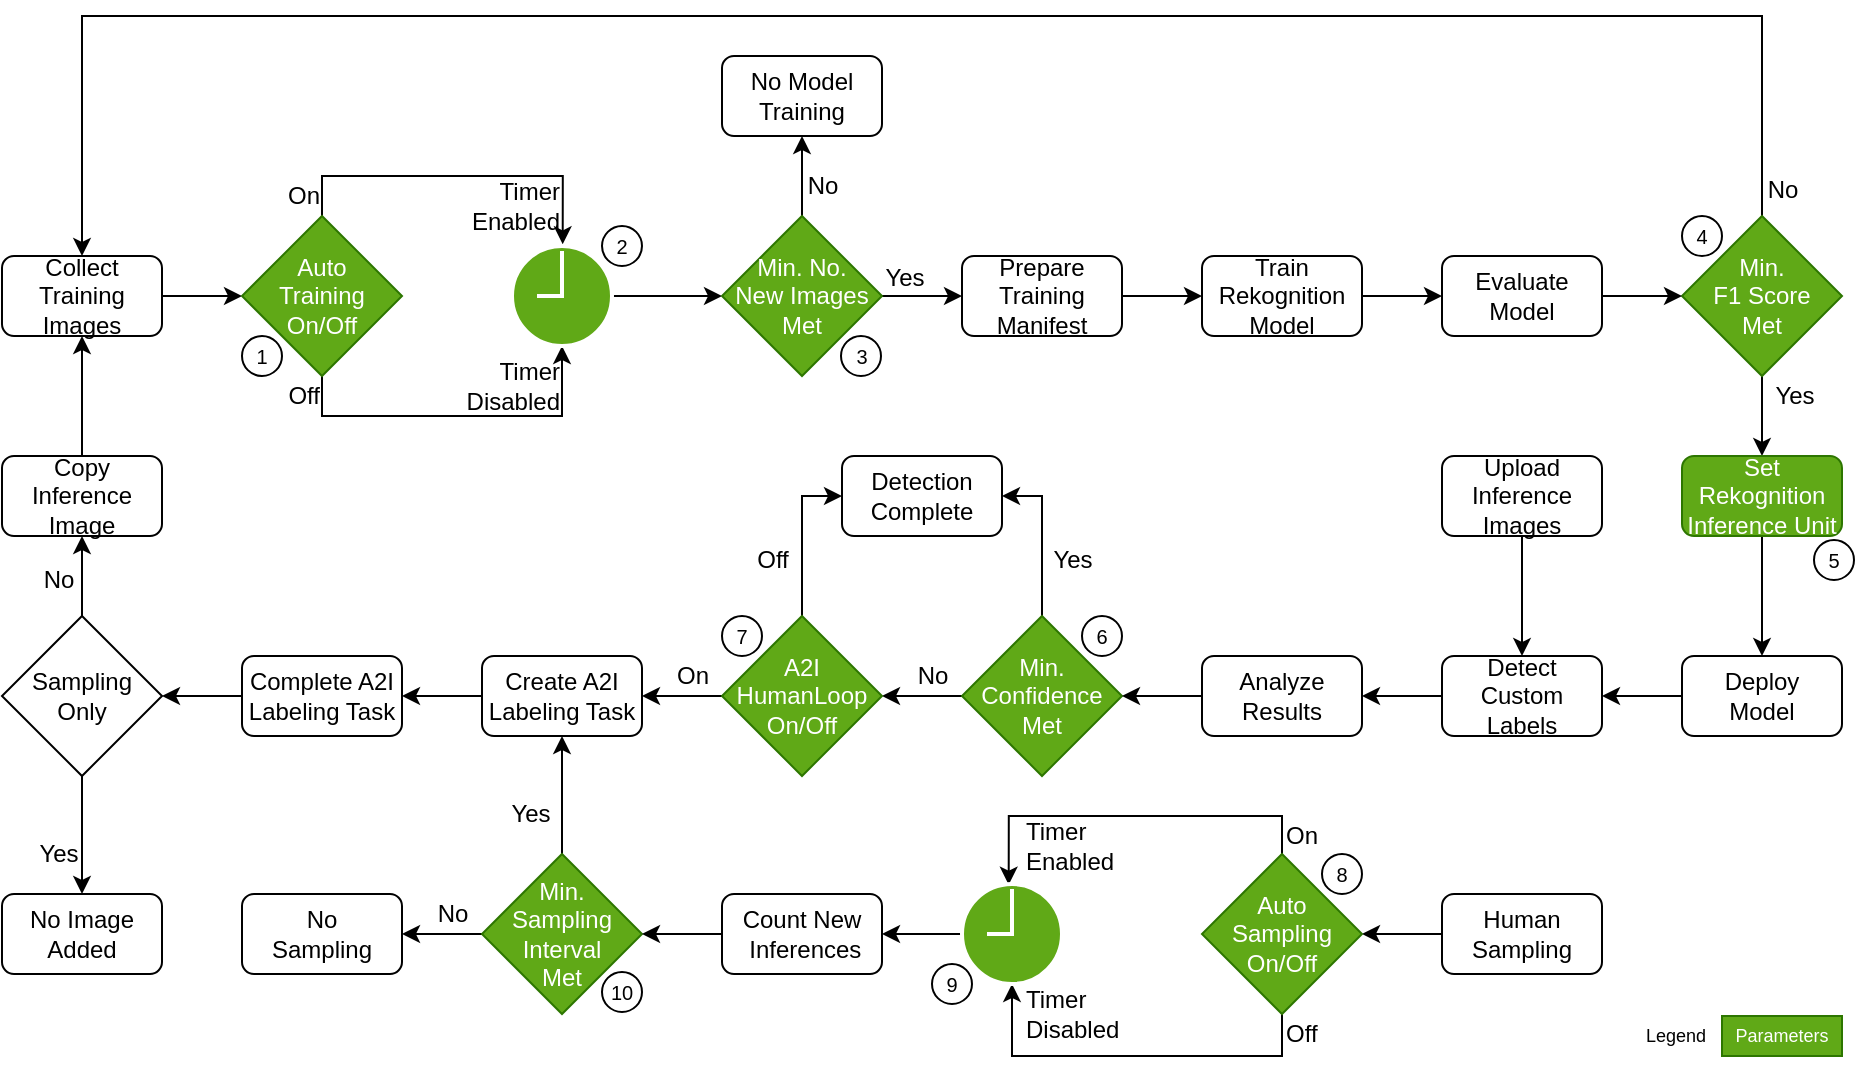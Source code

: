 <mxfile version="10.1.8" type="device"><diagram id="EJPMXXpjT5UhUgRKJM3M" name="Page-1"><mxGraphModel dx="663" dy="330" grid="1" gridSize="10" guides="1" tooltips="1" connect="1" arrows="1" fold="1" page="1" pageScale="1" pageWidth="1100" pageHeight="850" math="0" shadow="0"><root><mxCell id="0" nextCellIdValue="54"><ResourceDescriptor resource="_:0" serialization-version="v0" as="resourceDescriptor"><SemanticDataContainer serialization-version="v0"><StringLiteral content="0" property="https://ontology.security.amazon.dev/foundation/diagram-visualization/a2255956-c3df-4c2c-b489-c307f68abc97"/><IRI resource="https://ontology.security.amazon.dev/design-inspector/components/84a80b5f-5642-4a17-9585-ebfdb65f4bec" property="https://ontology.security.amazon.dev/foundation/system-modeling/04539597-4283-4f65-8090-ae67f9d3e949"/></SemanticDataContainer></ResourceDescriptor></mxCell><mxCell id="1" parent="0"><ResourceDescriptor resource="_:1" serialization-version="v0" as="resourceDescriptor"><SemanticDataContainer serialization-version="v0"><StringLiteral content="1" property="https://ontology.security.amazon.dev/foundation/diagram-visualization/a2255956-c3df-4c2c-b489-c307f68abc97"/><IRI resource="https://ontology.security.amazon.dev/design-inspector/components/84a80b5f-5642-4a17-9585-ebfdb65f4bec" property="https://ontology.security.amazon.dev/foundation/system-modeling/04539597-4283-4f65-8090-ae67f9d3e949"/></SemanticDataContainer></ResourceDescriptor></mxCell><object label="" stencilType="generic-channel" id="j3tVsedxEQVIfQ_RlVD1-77"><mxCell style="edgeStyle=orthogonalEdgeStyle;rounded=0;orthogonalLoop=1;jettySize=auto;html=1;entryX=0;entryY=0.5;entryDx=0;entryDy=0;fontSize=9;fontColor=#000000;" edge="1" parent="1" source="j3tVsedxEQVIfQ_RlVD1-1" target="j3tVsedxEQVIfQ_RlVD1-7" rdfUpgraded="1" assetTypeVersion="3"><mxGeometry relative="1" as="geometry"/><ResourceDescriptor resource="_:j3tVsedxEQVIfQ_RlVD1-77" serialization-version="v0" as="resourceDescriptor"><SemanticDataContainer serialization-version="v0"><StringLiteral content="j3tVsedxEQVIfQ_RlVD1-77" property="https://ontology.security.amazon.dev/foundation/diagram-visualization/a2255956-c3df-4c2c-b489-c307f68abc97"/><IRI resource="https://ontology.security.amazon.dev/foundation/graph-structure/65157620-74b7-470e-bd9d-b9bf56b6cb4b" property="http://www.w3.org/1999/02/22-rdf-syntax-ns#type"/><BlankNodeID resource="_:j3tVsedxEQVIfQ_RlVD1-1" property="https://ontology.security.amazon.dev/foundation/graph-structure/d1fc066e-3862-4ae0-8304-6cef42f40a50"/><BlankNodeID resource="_:j3tVsedxEQVIfQ_RlVD1-7" property="https://ontology.security.amazon.dev/foundation/graph-structure/617be0ed-cf17-4a01-a75d-81ed3a472532"/><IRI resource="https://ontology.security.amazon.dev/design-inspector/components/84a80b5f-5642-4a17-9585-ebfdb65f4bec" property="https://ontology.security.amazon.dev/foundation/system-modeling/04539597-4283-4f65-8090-ae67f9d3e949"/><StringLiteral content="UnknownPage" property="https://ontology.security.amazon.dev/foundation/diagram-visualization/05cc531c-d241-49c3-80dc-bd3777c5426f"/></SemanticDataContainer></ResourceDescriptor></mxCell></object><object label="Collect Training&lt;br&gt;Images" stencilType="collect-images" id="j3tVsedxEQVIfQ_RlVD1-1"><mxCell style="whiteSpace=wrap;html=1;rounded=1;spacing=2;" vertex="1" parent="1" rdfUpgraded="1" assetTypeVersion="3"><mxGeometry x="120" y="200" width="80" height="40" as="geometry"/><ResourceDescriptor resource="_:j3tVsedxEQVIfQ_RlVD1-1" serialization-version="v0" as="resourceDescriptor"><SemanticDataContainer serialization-version="v0"><StringLiteral content="j3tVsedxEQVIfQ_RlVD1-1" property="https://ontology.security.amazon.dev/foundation/diagram-visualization/a2255956-c3df-4c2c-b489-c307f68abc97"/><IRI resource="https://ontology.security.amazon.dev/design-inspector/components/84a80b5f-5642-4a17-9585-ebfdb65f4bec" property="https://ontology.security.amazon.dev/foundation/system-modeling/04539597-4283-4f65-8090-ae67f9d3e949"/><IRI resource="https://ontology.security.amazon.dev/design-inspector/components/4f51991f-f3c6-4a47-9b00-013560ab92f4" property="http://www.w3.org/1999/02/22-rdf-syntax-ns#type"/><IRI resource="https://ontology.security.amazon.dev/foundation/graph-structure/0b4eeac8-04e5-4e85-869c-bd56fb947b7b" property="http://www.w3.org/1999/02/22-rdf-syntax-ns#type"/><StringLiteral content="Collect TrainingImages" property="http://www.w3.org/2000/01/rdf-schema#label"/><StringLiteral content="UnknownPage" property="https://ontology.security.amazon.dev/foundation/diagram-visualization/05cc531c-d241-49c3-80dc-bd3777c5426f"/></SemanticDataContainer></ResourceDescriptor></mxCell></object><object label="" stencilType="generic-channel" id="j3tVsedxEQVIfQ_RlVD1-78"><mxCell style="edgeStyle=orthogonalEdgeStyle;rounded=0;orthogonalLoop=1;jettySize=auto;html=1;entryX=0.507;entryY=-0.017;entryDx=0;entryDy=0;entryPerimeter=0;fontSize=9;fontColor=#000000;" edge="1" parent="1" source="j3tVsedxEQVIfQ_RlVD1-7" target="j3tVsedxEQVIfQ_RlVD1-8" rdfUpgraded="1" assetTypeVersion="3"><mxGeometry relative="1" as="geometry"><Array as="points"><mxPoint x="280" y="160"/><mxPoint x="400" y="160"/></Array></mxGeometry><ResourceDescriptor resource="_:j3tVsedxEQVIfQ_RlVD1-78" serialization-version="v0" as="resourceDescriptor"><SemanticDataContainer serialization-version="v0"><StringLiteral content="j3tVsedxEQVIfQ_RlVD1-78" property="https://ontology.security.amazon.dev/foundation/diagram-visualization/a2255956-c3df-4c2c-b489-c307f68abc97"/><IRI resource="https://ontology.security.amazon.dev/foundation/graph-structure/65157620-74b7-470e-bd9d-b9bf56b6cb4b" property="http://www.w3.org/1999/02/22-rdf-syntax-ns#type"/><BlankNodeID resource="_:j3tVsedxEQVIfQ_RlVD1-7" property="https://ontology.security.amazon.dev/foundation/graph-structure/d1fc066e-3862-4ae0-8304-6cef42f40a50"/><BlankNodeID resource="_:j3tVsedxEQVIfQ_RlVD1-8" property="https://ontology.security.amazon.dev/foundation/graph-structure/617be0ed-cf17-4a01-a75d-81ed3a472532"/><IRI resource="https://ontology.security.amazon.dev/design-inspector/components/84a80b5f-5642-4a17-9585-ebfdb65f4bec" property="https://ontology.security.amazon.dev/foundation/system-modeling/04539597-4283-4f65-8090-ae67f9d3e949"/><StringLiteral content="UnknownPage" property="https://ontology.security.amazon.dev/foundation/diagram-visualization/05cc531c-d241-49c3-80dc-bd3777c5426f"/></SemanticDataContainer></ResourceDescriptor></mxCell></object><object label="" stencilType="generic-channel" id="j3tVsedxEQVIfQ_RlVD1-79"><mxCell style="edgeStyle=orthogonalEdgeStyle;rounded=0;orthogonalLoop=1;jettySize=auto;html=1;exitX=0.5;exitY=1;exitDx=0;exitDy=0;fontSize=9;fontColor=#000000;entryX=0.56;entryY=1;entryDx=0;entryDy=0;entryPerimeter=0;" edge="1" parent="1" source="j3tVsedxEQVIfQ_RlVD1-7" rdfUpgraded="1" assetTypeVersion="3"><mxGeometry relative="1" as="geometry"><mxPoint x="277" y="260" as="sourcePoint"/><mxPoint x="400" y="245" as="targetPoint"/><Array as="points"><mxPoint x="280" y="280"/><mxPoint x="400" y="280"/></Array></mxGeometry><ResourceDescriptor resource="_:j3tVsedxEQVIfQ_RlVD1-79" serialization-version="v0" as="resourceDescriptor"><SemanticDataContainer serialization-version="v0"><StringLiteral content="j3tVsedxEQVIfQ_RlVD1-79" property="https://ontology.security.amazon.dev/foundation/diagram-visualization/a2255956-c3df-4c2c-b489-c307f68abc97"/><IRI resource="https://ontology.security.amazon.dev/foundation/graph-structure/65157620-74b7-470e-bd9d-b9bf56b6cb4b" property="http://www.w3.org/1999/02/22-rdf-syntax-ns#type"/><BlankNodeID resource="_:j3tVsedxEQVIfQ_RlVD1-7" property="https://ontology.security.amazon.dev/foundation/graph-structure/d1fc066e-3862-4ae0-8304-6cef42f40a50"/><IRI resource="https://ontology.security.amazon.dev/design-inspector/components/84a80b5f-5642-4a17-9585-ebfdb65f4bec" property="https://ontology.security.amazon.dev/foundation/system-modeling/04539597-4283-4f65-8090-ae67f9d3e949"/><StringLiteral content="UnknownPage" property="https://ontology.security.amazon.dev/foundation/diagram-visualization/05cc531c-d241-49c3-80dc-bd3777c5426f"/></SemanticDataContainer></ResourceDescriptor></mxCell></object><object label="Auto&lt;br&gt;Training&lt;br&gt;On/Off" stencilType="auto-training-on/off" id="j3tVsedxEQVIfQ_RlVD1-7"><mxCell style="rhombus;whiteSpace=wrap;html=1;rounded=0;strokeColor=#2D7600;fillColor=#60a917;fontColor=#ffffff;" vertex="1" parent="1" rdfUpgraded="1" assetTypeVersion="3"><mxGeometry x="240" y="180" width="80" height="80" as="geometry"/><ResourceDescriptor resource="_:j3tVsedxEQVIfQ_RlVD1-7" serialization-version="v0" as="resourceDescriptor"><SemanticDataContainer serialization-version="v0"><StringLiteral content="j3tVsedxEQVIfQ_RlVD1-7" property="https://ontology.security.amazon.dev/foundation/diagram-visualization/a2255956-c3df-4c2c-b489-c307f68abc97"/><IRI resource="https://ontology.security.amazon.dev/design-inspector/components/84a80b5f-5642-4a17-9585-ebfdb65f4bec" property="https://ontology.security.amazon.dev/foundation/system-modeling/04539597-4283-4f65-8090-ae67f9d3e949"/><IRI resource="https://ontology.security.amazon.dev/design-inspector/components/4f51991f-f3c6-4a47-9b00-013560ab92f4" property="http://www.w3.org/1999/02/22-rdf-syntax-ns#type"/><IRI resource="https://ontology.security.amazon.dev/foundation/graph-structure/0b4eeac8-04e5-4e85-869c-bd56fb947b7b" property="http://www.w3.org/1999/02/22-rdf-syntax-ns#type"/><StringLiteral content="AutoTrainingOn/Off" property="http://www.w3.org/2000/01/rdf-schema#label"/><StringLiteral content="UnknownPage" property="https://ontology.security.amazon.dev/foundation/diagram-visualization/05cc531c-d241-49c3-80dc-bd3777c5426f"/></SemanticDataContainer></ResourceDescriptor></mxCell></object><object label="" stencilType="generic-channel" id="j3tVsedxEQVIfQ_RlVD1-80"><mxCell style="edgeStyle=orthogonalEdgeStyle;rounded=0;orthogonalLoop=1;jettySize=auto;html=1;entryX=0;entryY=0.5;entryDx=0;entryDy=0;fontSize=9;fontColor=#000000;" edge="1" parent="1" source="j3tVsedxEQVIfQ_RlVD1-8" target="j3tVsedxEQVIfQ_RlVD1-10" rdfUpgraded="1" assetTypeVersion="3"><mxGeometry relative="1" as="geometry"/><ResourceDescriptor resource="_:j3tVsedxEQVIfQ_RlVD1-80" serialization-version="v0" as="resourceDescriptor"><SemanticDataContainer serialization-version="v0"><StringLiteral content="j3tVsedxEQVIfQ_RlVD1-80" property="https://ontology.security.amazon.dev/foundation/diagram-visualization/a2255956-c3df-4c2c-b489-c307f68abc97"/><IRI resource="https://ontology.security.amazon.dev/foundation/graph-structure/65157620-74b7-470e-bd9d-b9bf56b6cb4b" property="http://www.w3.org/1999/02/22-rdf-syntax-ns#type"/><BlankNodeID resource="_:j3tVsedxEQVIfQ_RlVD1-8" property="https://ontology.security.amazon.dev/foundation/graph-structure/d1fc066e-3862-4ae0-8304-6cef42f40a50"/><BlankNodeID resource="_:j3tVsedxEQVIfQ_RlVD1-10" property="https://ontology.security.amazon.dev/foundation/graph-structure/617be0ed-cf17-4a01-a75d-81ed3a472532"/><IRI resource="https://ontology.security.amazon.dev/design-inspector/components/84a80b5f-5642-4a17-9585-ebfdb65f4bec" property="https://ontology.security.amazon.dev/foundation/system-modeling/04539597-4283-4f65-8090-ae67f9d3e949"/><StringLiteral content="UnknownPage" property="https://ontology.security.amazon.dev/foundation/diagram-visualization/05cc531c-d241-49c3-80dc-bd3777c5426f"/></SemanticDataContainer></ResourceDescriptor></mxCell></object><object label="" stencilType="clock" id="j3tVsedxEQVIfQ_RlVD1-8"><mxCell style="html=1;verticalLabelPosition=bottom;align=center;labelBackgroundColor=#ffffff;verticalAlign=top;strokeWidth=2;strokeColor=#ffffff;shadow=0;dashed=0;shape=mxgraph.ios7.icons.clock;fillColor=#60a917;fontColor=#ffffff;" vertex="1" parent="1" rdfUpgraded="1" assetTypeVersion="3"><mxGeometry x="375" y="195" width="50" height="50" as="geometry"/><ResourceDescriptor resource="_:j3tVsedxEQVIfQ_RlVD1-8" serialization-version="v0" as="resourceDescriptor"><SemanticDataContainer serialization-version="v0"><StringLiteral content="j3tVsedxEQVIfQ_RlVD1-8" property="https://ontology.security.amazon.dev/foundation/diagram-visualization/a2255956-c3df-4c2c-b489-c307f68abc97"/><IRI resource="https://ontology.security.amazon.dev/design-inspector/components/84a80b5f-5642-4a17-9585-ebfdb65f4bec" property="https://ontology.security.amazon.dev/foundation/system-modeling/04539597-4283-4f65-8090-ae67f9d3e949"/><IRI resource="https://ontology.security.amazon.dev/design-inspector/components/4f51991f-f3c6-4a47-9b00-013560ab92f4" property="http://www.w3.org/1999/02/22-rdf-syntax-ns#type"/><IRI resource="https://ontology.security.amazon.dev/foundation/graph-structure/0b4eeac8-04e5-4e85-869c-bd56fb947b7b" property="http://www.w3.org/1999/02/22-rdf-syntax-ns#type"/><StringLiteral content="UnknownPage" property="https://ontology.security.amazon.dev/foundation/diagram-visualization/05cc531c-d241-49c3-80dc-bd3777c5426f"/></SemanticDataContainer></ResourceDescriptor></mxCell></object><object label="" stencilType="generic-channel" id="j3tVsedxEQVIfQ_RlVD1-38"><mxCell style="edgeStyle=orthogonalEdgeStyle;rounded=0;orthogonalLoop=1;jettySize=auto;html=1;entryX=0;entryY=0.5;entryDx=0;entryDy=0;fontSize=12;fontColor=#000000;" edge="1" parent="1" source="j3tVsedxEQVIfQ_RlVD1-10" target="j3tVsedxEQVIfQ_RlVD1-11" rdfUpgraded="1" assetTypeVersion="3"><mxGeometry relative="1" as="geometry"/><ResourceDescriptor resource="_:j3tVsedxEQVIfQ_RlVD1-38" serialization-version="v0" as="resourceDescriptor"><SemanticDataContainer serialization-version="v0"><StringLiteral content="j3tVsedxEQVIfQ_RlVD1-38" property="https://ontology.security.amazon.dev/foundation/diagram-visualization/a2255956-c3df-4c2c-b489-c307f68abc97"/><IRI resource="https://ontology.security.amazon.dev/foundation/graph-structure/65157620-74b7-470e-bd9d-b9bf56b6cb4b" property="http://www.w3.org/1999/02/22-rdf-syntax-ns#type"/><BlankNodeID resource="_:j3tVsedxEQVIfQ_RlVD1-10" property="https://ontology.security.amazon.dev/foundation/graph-structure/d1fc066e-3862-4ae0-8304-6cef42f40a50"/><BlankNodeID resource="_:j3tVsedxEQVIfQ_RlVD1-11" property="https://ontology.security.amazon.dev/foundation/graph-structure/617be0ed-cf17-4a01-a75d-81ed3a472532"/><IRI resource="https://ontology.security.amazon.dev/design-inspector/components/84a80b5f-5642-4a17-9585-ebfdb65f4bec" property="https://ontology.security.amazon.dev/foundation/system-modeling/04539597-4283-4f65-8090-ae67f9d3e949"/><StringLiteral content="UnknownPage" property="https://ontology.security.amazon.dev/foundation/diagram-visualization/05cc531c-d241-49c3-80dc-bd3777c5426f"/></SemanticDataContainer></ResourceDescriptor></mxCell></object><object label="Yes" stencilType="yes" id="j3tVsedxEQVIfQ_RlVD1-39"><mxCell style="text;html=1;align=center;verticalAlign=middle;resizable=0;points=[];labelBackgroundColor=#ffffff;fontSize=12;fontColor=#000000;" vertex="1" connectable="0" parent="j3tVsedxEQVIfQ_RlVD1-38" rdfUpgraded="1" assetTypeVersion="3"><mxGeometry x="0.001" y="6" relative="1" as="geometry"><mxPoint x="-9.72" y="-3.72" as="offset"/></mxGeometry><ResourceDescriptor resource="_:j3tVsedxEQVIfQ_RlVD1-39" serialization-version="v0" as="resourceDescriptor"><SemanticDataContainer serialization-version="v0"><StringLiteral content="j3tVsedxEQVIfQ_RlVD1-39" property="https://ontology.security.amazon.dev/foundation/diagram-visualization/a2255956-c3df-4c2c-b489-c307f68abc97"/><IRI resource="https://ontology.security.amazon.dev/design-inspector/components/84a80b5f-5642-4a17-9585-ebfdb65f4bec" property="https://ontology.security.amazon.dev/foundation/system-modeling/04539597-4283-4f65-8090-ae67f9d3e949"/><IRI resource="https://ontology.security.amazon.dev/design-inspector/components/4f51991f-f3c6-4a47-9b00-013560ab92f4" property="http://www.w3.org/1999/02/22-rdf-syntax-ns#type"/><IRI resource="https://ontology.security.amazon.dev/foundation/graph-structure/0b4eeac8-04e5-4e85-869c-bd56fb947b7b" property="http://www.w3.org/1999/02/22-rdf-syntax-ns#type"/><StringLiteral content="Yes" property="http://www.w3.org/2000/01/rdf-schema#label"/><StringLiteral content="UnknownPage" property="https://ontology.security.amazon.dev/foundation/diagram-visualization/05cc531c-d241-49c3-80dc-bd3777c5426f"/></SemanticDataContainer></ResourceDescriptor></mxCell></object><object label="" stencilType="generic-channel" id="j3tVsedxEQVIfQ_RlVD1-87"><mxCell style="edgeStyle=orthogonalEdgeStyle;rounded=0;orthogonalLoop=1;jettySize=auto;html=1;entryX=0.5;entryY=1;entryDx=0;entryDy=0;fontSize=9;fontColor=#000000;" edge="1" parent="1" source="j3tVsedxEQVIfQ_RlVD1-10" target="j3tVsedxEQVIfQ_RlVD1-86" rdfUpgraded="1" assetTypeVersion="3"><mxGeometry relative="1" as="geometry"/><ResourceDescriptor resource="_:j3tVsedxEQVIfQ_RlVD1-87" serialization-version="v0" as="resourceDescriptor"><SemanticDataContainer serialization-version="v0"><StringLiteral content="j3tVsedxEQVIfQ_RlVD1-87" property="https://ontology.security.amazon.dev/foundation/diagram-visualization/a2255956-c3df-4c2c-b489-c307f68abc97"/><IRI resource="https://ontology.security.amazon.dev/foundation/graph-structure/65157620-74b7-470e-bd9d-b9bf56b6cb4b" property="http://www.w3.org/1999/02/22-rdf-syntax-ns#type"/><BlankNodeID resource="_:j3tVsedxEQVIfQ_RlVD1-10" property="https://ontology.security.amazon.dev/foundation/graph-structure/d1fc066e-3862-4ae0-8304-6cef42f40a50"/><BlankNodeID resource="_:j3tVsedxEQVIfQ_RlVD1-86" property="https://ontology.security.amazon.dev/foundation/graph-structure/617be0ed-cf17-4a01-a75d-81ed3a472532"/><IRI resource="https://ontology.security.amazon.dev/design-inspector/components/84a80b5f-5642-4a17-9585-ebfdb65f4bec" property="https://ontology.security.amazon.dev/foundation/system-modeling/04539597-4283-4f65-8090-ae67f9d3e949"/><StringLiteral content="UnknownPage" property="https://ontology.security.amazon.dev/foundation/diagram-visualization/05cc531c-d241-49c3-80dc-bd3777c5426f"/></SemanticDataContainer></ResourceDescriptor></mxCell></object><object label="Min. No.&lt;br style=&quot;font-size: 12px;&quot;&gt;New&amp;nbsp;Images&lt;br style=&quot;font-size: 12px;&quot;&gt;Met" stencilType="min.-no.-new-images-met" id="j3tVsedxEQVIfQ_RlVD1-10"><mxCell style="rhombus;whiteSpace=wrap;html=1;rounded=0;strokeColor=#2D7600;fontSize=12;fillColor=#60a917;fontColor=#ffffff;" vertex="1" parent="1" rdfUpgraded="1" assetTypeVersion="3"><mxGeometry x="480" y="180" width="80" height="80" as="geometry"/><ResourceDescriptor resource="_:j3tVsedxEQVIfQ_RlVD1-10" serialization-version="v0" as="resourceDescriptor"><SemanticDataContainer serialization-version="v0"><StringLiteral content="j3tVsedxEQVIfQ_RlVD1-10" property="https://ontology.security.amazon.dev/foundation/diagram-visualization/a2255956-c3df-4c2c-b489-c307f68abc97"/><IRI resource="https://ontology.security.amazon.dev/design-inspector/components/84a80b5f-5642-4a17-9585-ebfdb65f4bec" property="https://ontology.security.amazon.dev/foundation/system-modeling/04539597-4283-4f65-8090-ae67f9d3e949"/><IRI resource="https://ontology.security.amazon.dev/design-inspector/components/4f51991f-f3c6-4a47-9b00-013560ab92f4" property="http://www.w3.org/1999/02/22-rdf-syntax-ns#type"/><IRI resource="https://ontology.security.amazon.dev/foundation/graph-structure/0b4eeac8-04e5-4e85-869c-bd56fb947b7b" property="http://www.w3.org/1999/02/22-rdf-syntax-ns#type"/><StringLiteral content="Min. No.NewImagesMet" property="http://www.w3.org/2000/01/rdf-schema#label"/><StringLiteral content="UnknownPage" property="https://ontology.security.amazon.dev/foundation/diagram-visualization/05cc531c-d241-49c3-80dc-bd3777c5426f"/></SemanticDataContainer></ResourceDescriptor></mxCell></object><object label="" stencilType="generic-channel" id="j3tVsedxEQVIfQ_RlVD1-41"><mxCell style="edgeStyle=orthogonalEdgeStyle;rounded=0;orthogonalLoop=1;jettySize=auto;html=1;entryX=0;entryY=0.5;entryDx=0;entryDy=0;fontSize=12;fontColor=#000000;" edge="1" parent="1" source="j3tVsedxEQVIfQ_RlVD1-11" target="j3tVsedxEQVIfQ_RlVD1-12" rdfUpgraded="1" assetTypeVersion="3"><mxGeometry relative="1" as="geometry"/><ResourceDescriptor resource="_:j3tVsedxEQVIfQ_RlVD1-41" serialization-version="v0" as="resourceDescriptor"><SemanticDataContainer serialization-version="v0"><StringLiteral content="j3tVsedxEQVIfQ_RlVD1-41" property="https://ontology.security.amazon.dev/foundation/diagram-visualization/a2255956-c3df-4c2c-b489-c307f68abc97"/><IRI resource="https://ontology.security.amazon.dev/foundation/graph-structure/65157620-74b7-470e-bd9d-b9bf56b6cb4b" property="http://www.w3.org/1999/02/22-rdf-syntax-ns#type"/><BlankNodeID resource="_:j3tVsedxEQVIfQ_RlVD1-11" property="https://ontology.security.amazon.dev/foundation/graph-structure/d1fc066e-3862-4ae0-8304-6cef42f40a50"/><BlankNodeID resource="_:j3tVsedxEQVIfQ_RlVD1-12" property="https://ontology.security.amazon.dev/foundation/graph-structure/617be0ed-cf17-4a01-a75d-81ed3a472532"/><IRI resource="https://ontology.security.amazon.dev/design-inspector/components/84a80b5f-5642-4a17-9585-ebfdb65f4bec" property="https://ontology.security.amazon.dev/foundation/system-modeling/04539597-4283-4f65-8090-ae67f9d3e949"/><StringLiteral content="UnknownPage" property="https://ontology.security.amazon.dev/foundation/diagram-visualization/05cc531c-d241-49c3-80dc-bd3777c5426f"/></SemanticDataContainer></ResourceDescriptor></mxCell></object><object label="Prepare&lt;br&gt;Training Manifest" stencilType="prepare-training-manifest" id="j3tVsedxEQVIfQ_RlVD1-11"><mxCell style="whiteSpace=wrap;html=1;rounded=1;" vertex="1" parent="1" rdfUpgraded="1" assetTypeVersion="3"><mxGeometry x="600" y="200" width="80" height="40" as="geometry"/><ResourceDescriptor resource="_:j3tVsedxEQVIfQ_RlVD1-11" serialization-version="v0" as="resourceDescriptor"><SemanticDataContainer serialization-version="v0"><StringLiteral content="j3tVsedxEQVIfQ_RlVD1-11" property="https://ontology.security.amazon.dev/foundation/diagram-visualization/a2255956-c3df-4c2c-b489-c307f68abc97"/><IRI resource="https://ontology.security.amazon.dev/design-inspector/components/84a80b5f-5642-4a17-9585-ebfdb65f4bec" property="https://ontology.security.amazon.dev/foundation/system-modeling/04539597-4283-4f65-8090-ae67f9d3e949"/><IRI resource="https://ontology.security.amazon.dev/design-inspector/components/4f51991f-f3c6-4a47-9b00-013560ab92f4" property="http://www.w3.org/1999/02/22-rdf-syntax-ns#type"/><IRI resource="https://ontology.security.amazon.dev/foundation/graph-structure/0b4eeac8-04e5-4e85-869c-bd56fb947b7b" property="http://www.w3.org/1999/02/22-rdf-syntax-ns#type"/><StringLiteral content="PrepareTraining Manifest" property="http://www.w3.org/2000/01/rdf-schema#label"/><StringLiteral content="UnknownPage" property="https://ontology.security.amazon.dev/foundation/diagram-visualization/05cc531c-d241-49c3-80dc-bd3777c5426f"/></SemanticDataContainer></ResourceDescriptor></mxCell></object><object label="" stencilType="generic-channel" id="j3tVsedxEQVIfQ_RlVD1-42"><mxCell style="edgeStyle=orthogonalEdgeStyle;rounded=0;orthogonalLoop=1;jettySize=auto;html=1;entryX=0;entryY=0.5;entryDx=0;entryDy=0;fontSize=12;fontColor=#000000;" edge="1" parent="1" source="j3tVsedxEQVIfQ_RlVD1-12" target="j3tVsedxEQVIfQ_RlVD1-14" rdfUpgraded="1" assetTypeVersion="3"><mxGeometry relative="1" as="geometry"/><ResourceDescriptor resource="_:j3tVsedxEQVIfQ_RlVD1-42" serialization-version="v0" as="resourceDescriptor"><SemanticDataContainer serialization-version="v0"><StringLiteral content="j3tVsedxEQVIfQ_RlVD1-42" property="https://ontology.security.amazon.dev/foundation/diagram-visualization/a2255956-c3df-4c2c-b489-c307f68abc97"/><IRI resource="https://ontology.security.amazon.dev/foundation/graph-structure/65157620-74b7-470e-bd9d-b9bf56b6cb4b" property="http://www.w3.org/1999/02/22-rdf-syntax-ns#type"/><BlankNodeID resource="_:j3tVsedxEQVIfQ_RlVD1-12" property="https://ontology.security.amazon.dev/foundation/graph-structure/d1fc066e-3862-4ae0-8304-6cef42f40a50"/><BlankNodeID resource="_:j3tVsedxEQVIfQ_RlVD1-14" property="https://ontology.security.amazon.dev/foundation/graph-structure/617be0ed-cf17-4a01-a75d-81ed3a472532"/><IRI resource="https://ontology.security.amazon.dev/design-inspector/components/84a80b5f-5642-4a17-9585-ebfdb65f4bec" property="https://ontology.security.amazon.dev/foundation/system-modeling/04539597-4283-4f65-8090-ae67f9d3e949"/><StringLiteral content="UnknownPage" property="https://ontology.security.amazon.dev/foundation/diagram-visualization/05cc531c-d241-49c3-80dc-bd3777c5426f"/></SemanticDataContainer></ResourceDescriptor></mxCell></object><object label="Train Rekognition Model" stencilType="train-rekognition-model" id="j3tVsedxEQVIfQ_RlVD1-12"><mxCell style="whiteSpace=wrap;html=1;rounded=1;" vertex="1" parent="1" rdfUpgraded="1" assetTypeVersion="3"><mxGeometry x="720" y="200" width="80" height="40" as="geometry"/><ResourceDescriptor resource="_:j3tVsedxEQVIfQ_RlVD1-12" serialization-version="v0" as="resourceDescriptor"><SemanticDataContainer serialization-version="v0"><StringLiteral content="j3tVsedxEQVIfQ_RlVD1-12" property="https://ontology.security.amazon.dev/foundation/diagram-visualization/a2255956-c3df-4c2c-b489-c307f68abc97"/><IRI resource="https://ontology.security.amazon.dev/design-inspector/components/84a80b5f-5642-4a17-9585-ebfdb65f4bec" property="https://ontology.security.amazon.dev/foundation/system-modeling/04539597-4283-4f65-8090-ae67f9d3e949"/><IRI resource="https://ontology.security.amazon.dev/design-inspector/components/4f51991f-f3c6-4a47-9b00-013560ab92f4" property="http://www.w3.org/1999/02/22-rdf-syntax-ns#type"/><IRI resource="https://ontology.security.amazon.dev/foundation/graph-structure/0b4eeac8-04e5-4e85-869c-bd56fb947b7b" property="http://www.w3.org/1999/02/22-rdf-syntax-ns#type"/><StringLiteral content="Train Rekognition Model" property="http://www.w3.org/2000/01/rdf-schema#label"/><StringLiteral content="UnknownPage" property="https://ontology.security.amazon.dev/foundation/diagram-visualization/05cc531c-d241-49c3-80dc-bd3777c5426f"/></SemanticDataContainer></ResourceDescriptor></mxCell></object><object label="" stencilType="generic-channel" id="j3tVsedxEQVIfQ_RlVD1-44"><mxCell style="edgeStyle=orthogonalEdgeStyle;rounded=0;orthogonalLoop=1;jettySize=auto;html=1;entryX=0.5;entryY=0;entryDx=0;entryDy=0;fontSize=12;fontColor=#000000;" edge="1" parent="1" source="j3tVsedxEQVIfQ_RlVD1-13" target="j3tVsedxEQVIfQ_RlVD1-15" rdfUpgraded="1" assetTypeVersion="3"><mxGeometry relative="1" as="geometry"/><ResourceDescriptor resource="_:j3tVsedxEQVIfQ_RlVD1-44" serialization-version="v0" as="resourceDescriptor"><SemanticDataContainer serialization-version="v0"><StringLiteral content="j3tVsedxEQVIfQ_RlVD1-44" property="https://ontology.security.amazon.dev/foundation/diagram-visualization/a2255956-c3df-4c2c-b489-c307f68abc97"/><IRI resource="https://ontology.security.amazon.dev/foundation/graph-structure/65157620-74b7-470e-bd9d-b9bf56b6cb4b" property="http://www.w3.org/1999/02/22-rdf-syntax-ns#type"/><BlankNodeID resource="_:j3tVsedxEQVIfQ_RlVD1-13" property="https://ontology.security.amazon.dev/foundation/graph-structure/d1fc066e-3862-4ae0-8304-6cef42f40a50"/><BlankNodeID resource="_:j3tVsedxEQVIfQ_RlVD1-15" property="https://ontology.security.amazon.dev/foundation/graph-structure/617be0ed-cf17-4a01-a75d-81ed3a472532"/><IRI resource="https://ontology.security.amazon.dev/design-inspector/components/84a80b5f-5642-4a17-9585-ebfdb65f4bec" property="https://ontology.security.amazon.dev/foundation/system-modeling/04539597-4283-4f65-8090-ae67f9d3e949"/><StringLiteral content="UnknownPage" property="https://ontology.security.amazon.dev/foundation/diagram-visualization/05cc531c-d241-49c3-80dc-bd3777c5426f"/></SemanticDataContainer></ResourceDescriptor></mxCell></object><object label="" stencilType="generic-channel" id="j3tVsedxEQVIfQ_RlVD1-45"><mxCell style="edgeStyle=orthogonalEdgeStyle;rounded=0;orthogonalLoop=1;jettySize=auto;html=1;entryX=0.5;entryY=0;entryDx=0;entryDy=0;fontSize=12;fontColor=#000000;" edge="1" parent="1" source="j3tVsedxEQVIfQ_RlVD1-13" target="j3tVsedxEQVIfQ_RlVD1-1" rdfUpgraded="1" assetTypeVersion="3"><mxGeometry relative="1" as="geometry"><Array as="points"><mxPoint x="1000" y="80"/><mxPoint x="160" y="80"/></Array></mxGeometry><ResourceDescriptor resource="_:j3tVsedxEQVIfQ_RlVD1-45" serialization-version="v0" as="resourceDescriptor"><SemanticDataContainer serialization-version="v0"><StringLiteral content="j3tVsedxEQVIfQ_RlVD1-45" property="https://ontology.security.amazon.dev/foundation/diagram-visualization/a2255956-c3df-4c2c-b489-c307f68abc97"/><IRI resource="https://ontology.security.amazon.dev/foundation/graph-structure/65157620-74b7-470e-bd9d-b9bf56b6cb4b" property="http://www.w3.org/1999/02/22-rdf-syntax-ns#type"/><BlankNodeID resource="_:j3tVsedxEQVIfQ_RlVD1-13" property="https://ontology.security.amazon.dev/foundation/graph-structure/d1fc066e-3862-4ae0-8304-6cef42f40a50"/><BlankNodeID resource="_:j3tVsedxEQVIfQ_RlVD1-1" property="https://ontology.security.amazon.dev/foundation/graph-structure/617be0ed-cf17-4a01-a75d-81ed3a472532"/><IRI resource="https://ontology.security.amazon.dev/design-inspector/components/84a80b5f-5642-4a17-9585-ebfdb65f4bec" property="https://ontology.security.amazon.dev/foundation/system-modeling/04539597-4283-4f65-8090-ae67f9d3e949"/><StringLiteral content="UnknownPage" property="https://ontology.security.amazon.dev/foundation/diagram-visualization/05cc531c-d241-49c3-80dc-bd3777c5426f"/></SemanticDataContainer></ResourceDescriptor></mxCell></object><object label="No" stencilType="no" id="j3tVsedxEQVIfQ_RlVD1-46"><mxCell style="text;html=1;align=center;verticalAlign=middle;resizable=0;points=[];labelBackgroundColor=#ffffff;fontSize=12;fontColor=#000000;" vertex="1" connectable="0" parent="j3tVsedxEQVIfQ_RlVD1-45" rdfUpgraded="1" assetTypeVersion="3"><mxGeometry x="-0.953" y="-1" relative="1" as="geometry"><mxPoint x="9.24" y="11.83" as="offset"/></mxGeometry><ResourceDescriptor resource="_:j3tVsedxEQVIfQ_RlVD1-46" serialization-version="v0" as="resourceDescriptor"><SemanticDataContainer serialization-version="v0"><StringLiteral content="j3tVsedxEQVIfQ_RlVD1-46" property="https://ontology.security.amazon.dev/foundation/diagram-visualization/a2255956-c3df-4c2c-b489-c307f68abc97"/><IRI resource="https://ontology.security.amazon.dev/design-inspector/components/84a80b5f-5642-4a17-9585-ebfdb65f4bec" property="https://ontology.security.amazon.dev/foundation/system-modeling/04539597-4283-4f65-8090-ae67f9d3e949"/><IRI resource="https://ontology.security.amazon.dev/design-inspector/components/4f51991f-f3c6-4a47-9b00-013560ab92f4" property="http://www.w3.org/1999/02/22-rdf-syntax-ns#type"/><IRI resource="https://ontology.security.amazon.dev/foundation/graph-structure/0b4eeac8-04e5-4e85-869c-bd56fb947b7b" property="http://www.w3.org/1999/02/22-rdf-syntax-ns#type"/><StringLiteral content="No" property="http://www.w3.org/2000/01/rdf-schema#label"/><StringLiteral content="UnknownPage" property="https://ontology.security.amazon.dev/foundation/diagram-visualization/05cc531c-d241-49c3-80dc-bd3777c5426f"/></SemanticDataContainer></ResourceDescriptor></mxCell></object><object label="Min.&lt;br&gt;F1 Score&lt;br&gt;Met" stencilType="min.-f1-score-met" id="j3tVsedxEQVIfQ_RlVD1-13"><mxCell style="rhombus;whiteSpace=wrap;html=1;rounded=0;strokeColor=#2D7600;fillColor=#60a917;fontColor=#ffffff;" vertex="1" parent="1" rdfUpgraded="1" assetTypeVersion="3"><mxGeometry x="960" y="180" width="80" height="80" as="geometry"/><ResourceDescriptor resource="_:j3tVsedxEQVIfQ_RlVD1-13" serialization-version="v0" as="resourceDescriptor"><SemanticDataContainer serialization-version="v0"><StringLiteral content="j3tVsedxEQVIfQ_RlVD1-13" property="https://ontology.security.amazon.dev/foundation/diagram-visualization/a2255956-c3df-4c2c-b489-c307f68abc97"/><IRI resource="https://ontology.security.amazon.dev/design-inspector/components/84a80b5f-5642-4a17-9585-ebfdb65f4bec" property="https://ontology.security.amazon.dev/foundation/system-modeling/04539597-4283-4f65-8090-ae67f9d3e949"/><IRI resource="https://ontology.security.amazon.dev/design-inspector/components/4f51991f-f3c6-4a47-9b00-013560ab92f4" property="http://www.w3.org/1999/02/22-rdf-syntax-ns#type"/><IRI resource="https://ontology.security.amazon.dev/foundation/graph-structure/0b4eeac8-04e5-4e85-869c-bd56fb947b7b" property="http://www.w3.org/1999/02/22-rdf-syntax-ns#type"/><StringLiteral content="Min.F1 ScoreMet" property="http://www.w3.org/2000/01/rdf-schema#label"/><StringLiteral content="UnknownPage" property="https://ontology.security.amazon.dev/foundation/diagram-visualization/05cc531c-d241-49c3-80dc-bd3777c5426f"/></SemanticDataContainer></ResourceDescriptor></mxCell></object><object label="" stencilType="generic-channel" id="j3tVsedxEQVIfQ_RlVD1-43"><mxCell style="edgeStyle=orthogonalEdgeStyle;rounded=0;orthogonalLoop=1;jettySize=auto;html=1;entryX=0;entryY=0.5;entryDx=0;entryDy=0;fontSize=12;fontColor=#000000;" edge="1" parent="1" source="j3tVsedxEQVIfQ_RlVD1-14" target="j3tVsedxEQVIfQ_RlVD1-13" rdfUpgraded="1" assetTypeVersion="3"><mxGeometry relative="1" as="geometry"/><ResourceDescriptor resource="_:j3tVsedxEQVIfQ_RlVD1-43" serialization-version="v0" as="resourceDescriptor"><SemanticDataContainer serialization-version="v0"><StringLiteral content="j3tVsedxEQVIfQ_RlVD1-43" property="https://ontology.security.amazon.dev/foundation/diagram-visualization/a2255956-c3df-4c2c-b489-c307f68abc97"/><IRI resource="https://ontology.security.amazon.dev/foundation/graph-structure/65157620-74b7-470e-bd9d-b9bf56b6cb4b" property="http://www.w3.org/1999/02/22-rdf-syntax-ns#type"/><BlankNodeID resource="_:j3tVsedxEQVIfQ_RlVD1-14" property="https://ontology.security.amazon.dev/foundation/graph-structure/d1fc066e-3862-4ae0-8304-6cef42f40a50"/><BlankNodeID resource="_:j3tVsedxEQVIfQ_RlVD1-13" property="https://ontology.security.amazon.dev/foundation/graph-structure/617be0ed-cf17-4a01-a75d-81ed3a472532"/><IRI resource="https://ontology.security.amazon.dev/design-inspector/components/84a80b5f-5642-4a17-9585-ebfdb65f4bec" property="https://ontology.security.amazon.dev/foundation/system-modeling/04539597-4283-4f65-8090-ae67f9d3e949"/><StringLiteral content="UnknownPage" property="https://ontology.security.amazon.dev/foundation/diagram-visualization/05cc531c-d241-49c3-80dc-bd3777c5426f"/></SemanticDataContainer></ResourceDescriptor></mxCell></object><object label="Evaluate&lt;br&gt;Model" stencilType="evaluate-model" id="j3tVsedxEQVIfQ_RlVD1-14"><mxCell style="whiteSpace=wrap;html=1;rounded=1;" vertex="1" parent="1" rdfUpgraded="1" assetTypeVersion="3"><mxGeometry x="840" y="200" width="80" height="40" as="geometry"/><ResourceDescriptor resource="_:j3tVsedxEQVIfQ_RlVD1-14" serialization-version="v0" as="resourceDescriptor"><SemanticDataContainer serialization-version="v0"><StringLiteral content="j3tVsedxEQVIfQ_RlVD1-14" property="https://ontology.security.amazon.dev/foundation/diagram-visualization/a2255956-c3df-4c2c-b489-c307f68abc97"/><IRI resource="https://ontology.security.amazon.dev/design-inspector/components/84a80b5f-5642-4a17-9585-ebfdb65f4bec" property="https://ontology.security.amazon.dev/foundation/system-modeling/04539597-4283-4f65-8090-ae67f9d3e949"/><IRI resource="https://ontology.security.amazon.dev/design-inspector/components/4f51991f-f3c6-4a47-9b00-013560ab92f4" property="http://www.w3.org/1999/02/22-rdf-syntax-ns#type"/><IRI resource="https://ontology.security.amazon.dev/foundation/graph-structure/0b4eeac8-04e5-4e85-869c-bd56fb947b7b" property="http://www.w3.org/1999/02/22-rdf-syntax-ns#type"/><StringLiteral content="EvaluateModel" property="http://www.w3.org/2000/01/rdf-schema#label"/><StringLiteral content="UnknownPage" property="https://ontology.security.amazon.dev/foundation/diagram-visualization/05cc531c-d241-49c3-80dc-bd3777c5426f"/></SemanticDataContainer></ResourceDescriptor></mxCell></object><object label="" stencilType="generic-channel" id="j3tVsedxEQVIfQ_RlVD1-60"><mxCell style="edgeStyle=orthogonalEdgeStyle;rounded=0;orthogonalLoop=1;jettySize=auto;html=1;entryX=0.5;entryY=0;entryDx=0;entryDy=0;fontSize=12;fontColor=#000000;exitX=0.5;exitY=1;exitDx=0;exitDy=0;" edge="1" parent="1" source="j3tVsedxEQVIfQ_RlVD1-15" target="j3tVsedxEQVIfQ_RlVD1-17" rdfUpgraded="1" assetTypeVersion="3"><mxGeometry relative="1" as="geometry"><mxPoint x="1000" y="390" as="sourcePoint"/><Array as="points"/></mxGeometry><ResourceDescriptor resource="_:j3tVsedxEQVIfQ_RlVD1-60" serialization-version="v0" as="resourceDescriptor"><SemanticDataContainer serialization-version="v0"><StringLiteral content="j3tVsedxEQVIfQ_RlVD1-60" property="https://ontology.security.amazon.dev/foundation/diagram-visualization/a2255956-c3df-4c2c-b489-c307f68abc97"/><IRI resource="https://ontology.security.amazon.dev/foundation/graph-structure/65157620-74b7-470e-bd9d-b9bf56b6cb4b" property="http://www.w3.org/1999/02/22-rdf-syntax-ns#type"/><BlankNodeID resource="_:j3tVsedxEQVIfQ_RlVD1-15" property="https://ontology.security.amazon.dev/foundation/graph-structure/d1fc066e-3862-4ae0-8304-6cef42f40a50"/><BlankNodeID resource="_:j3tVsedxEQVIfQ_RlVD1-17" property="https://ontology.security.amazon.dev/foundation/graph-structure/617be0ed-cf17-4a01-a75d-81ed3a472532"/><IRI resource="https://ontology.security.amazon.dev/design-inspector/components/84a80b5f-5642-4a17-9585-ebfdb65f4bec" property="https://ontology.security.amazon.dev/foundation/system-modeling/04539597-4283-4f65-8090-ae67f9d3e949"/><StringLiteral content="UnknownPage" property="https://ontology.security.amazon.dev/foundation/diagram-visualization/05cc531c-d241-49c3-80dc-bd3777c5426f"/></SemanticDataContainer></ResourceDescriptor></mxCell></object><object label="Set Rekognition Inference Unit" stencilType="set-rekognition-inference-unit" id="j3tVsedxEQVIfQ_RlVD1-15"><mxCell style="whiteSpace=wrap;html=1;rounded=1;strokeColor=#2D7600;fillColor=#60a917;fontColor=#ffffff;" vertex="1" parent="1" rdfUpgraded="1" assetTypeVersion="3"><mxGeometry x="960" y="300" width="80" height="40" as="geometry"/><ResourceDescriptor resource="_:j3tVsedxEQVIfQ_RlVD1-15" serialization-version="v0" as="resourceDescriptor"><SemanticDataContainer serialization-version="v0"><StringLiteral content="j3tVsedxEQVIfQ_RlVD1-15" property="https://ontology.security.amazon.dev/foundation/diagram-visualization/a2255956-c3df-4c2c-b489-c307f68abc97"/><IRI resource="https://ontology.security.amazon.dev/design-inspector/components/84a80b5f-5642-4a17-9585-ebfdb65f4bec" property="https://ontology.security.amazon.dev/foundation/system-modeling/04539597-4283-4f65-8090-ae67f9d3e949"/><IRI resource="https://ontology.security.amazon.dev/design-inspector/components/4f51991f-f3c6-4a47-9b00-013560ab92f4" property="http://www.w3.org/1999/02/22-rdf-syntax-ns#type"/><IRI resource="https://ontology.security.amazon.dev/foundation/graph-structure/0b4eeac8-04e5-4e85-869c-bd56fb947b7b" property="http://www.w3.org/1999/02/22-rdf-syntax-ns#type"/><StringLiteral content="Set Rekognition Inference Unit" property="http://www.w3.org/2000/01/rdf-schema#label"/><StringLiteral content="UnknownPage" property="https://ontology.security.amazon.dev/foundation/diagram-visualization/05cc531c-d241-49c3-80dc-bd3777c5426f"/></SemanticDataContainer></ResourceDescriptor></mxCell></object><object label="" stencilType="generic-channel" id="j3tVsedxEQVIfQ_RlVD1-49"><mxCell style="edgeStyle=orthogonalEdgeStyle;rounded=0;orthogonalLoop=1;jettySize=auto;html=1;entryX=1;entryY=0.5;entryDx=0;entryDy=0;fontSize=12;fontColor=#000000;" edge="1" parent="1" source="j3tVsedxEQVIfQ_RlVD1-17" target="j3tVsedxEQVIfQ_RlVD1-18" rdfUpgraded="1" assetTypeVersion="3"><mxGeometry relative="1" as="geometry"/><ResourceDescriptor resource="_:j3tVsedxEQVIfQ_RlVD1-49" serialization-version="v0" as="resourceDescriptor"><SemanticDataContainer serialization-version="v0"><StringLiteral content="j3tVsedxEQVIfQ_RlVD1-49" property="https://ontology.security.amazon.dev/foundation/diagram-visualization/a2255956-c3df-4c2c-b489-c307f68abc97"/><IRI resource="https://ontology.security.amazon.dev/foundation/graph-structure/65157620-74b7-470e-bd9d-b9bf56b6cb4b" property="http://www.w3.org/1999/02/22-rdf-syntax-ns#type"/><BlankNodeID resource="_:j3tVsedxEQVIfQ_RlVD1-17" property="https://ontology.security.amazon.dev/foundation/graph-structure/d1fc066e-3862-4ae0-8304-6cef42f40a50"/><BlankNodeID resource="_:j3tVsedxEQVIfQ_RlVD1-18" property="https://ontology.security.amazon.dev/foundation/graph-structure/617be0ed-cf17-4a01-a75d-81ed3a472532"/><IRI resource="https://ontology.security.amazon.dev/design-inspector/components/84a80b5f-5642-4a17-9585-ebfdb65f4bec" property="https://ontology.security.amazon.dev/foundation/system-modeling/04539597-4283-4f65-8090-ae67f9d3e949"/><StringLiteral content="UnknownPage" property="https://ontology.security.amazon.dev/foundation/diagram-visualization/05cc531c-d241-49c3-80dc-bd3777c5426f"/></SemanticDataContainer></ResourceDescriptor></mxCell></object><object label="Deploy&lt;br&gt;Model" stencilType="deploy-model" id="j3tVsedxEQVIfQ_RlVD1-17"><mxCell style="whiteSpace=wrap;html=1;rounded=1;" vertex="1" parent="1" rdfUpgraded="1" assetTypeVersion="3"><mxGeometry x="960" y="400" width="80" height="40" as="geometry"/><ResourceDescriptor resource="_:j3tVsedxEQVIfQ_RlVD1-17" serialization-version="v0" as="resourceDescriptor"><SemanticDataContainer serialization-version="v0"><StringLiteral content="j3tVsedxEQVIfQ_RlVD1-17" property="https://ontology.security.amazon.dev/foundation/diagram-visualization/a2255956-c3df-4c2c-b489-c307f68abc97"/><IRI resource="https://ontology.security.amazon.dev/design-inspector/components/84a80b5f-5642-4a17-9585-ebfdb65f4bec" property="https://ontology.security.amazon.dev/foundation/system-modeling/04539597-4283-4f65-8090-ae67f9d3e949"/><IRI resource="https://ontology.security.amazon.dev/design-inspector/components/4f51991f-f3c6-4a47-9b00-013560ab92f4" property="http://www.w3.org/1999/02/22-rdf-syntax-ns#type"/><IRI resource="https://ontology.security.amazon.dev/foundation/graph-structure/0b4eeac8-04e5-4e85-869c-bd56fb947b7b" property="http://www.w3.org/1999/02/22-rdf-syntax-ns#type"/><StringLiteral content="DeployModel" property="http://www.w3.org/2000/01/rdf-schema#label"/><StringLiteral content="UnknownPage" property="https://ontology.security.amazon.dev/foundation/diagram-visualization/05cc531c-d241-49c3-80dc-bd3777c5426f"/></SemanticDataContainer></ResourceDescriptor></mxCell></object><object label="" stencilType="generic-channel" id="j3tVsedxEQVIfQ_RlVD1-66"><mxCell style="edgeStyle=orthogonalEdgeStyle;rounded=0;orthogonalLoop=1;jettySize=auto;html=1;entryX=1;entryY=0.5;entryDx=0;entryDy=0;fontSize=12;fontColor=#000000;" edge="1" parent="1" source="j3tVsedxEQVIfQ_RlVD1-18" target="j3tVsedxEQVIfQ_RlVD1-21" rdfUpgraded="1" assetTypeVersion="3"><mxGeometry relative="1" as="geometry"/><ResourceDescriptor resource="_:j3tVsedxEQVIfQ_RlVD1-66" serialization-version="v0" as="resourceDescriptor"><SemanticDataContainer serialization-version="v0"><StringLiteral content="j3tVsedxEQVIfQ_RlVD1-66" property="https://ontology.security.amazon.dev/foundation/diagram-visualization/a2255956-c3df-4c2c-b489-c307f68abc97"/><IRI resource="https://ontology.security.amazon.dev/foundation/graph-structure/65157620-74b7-470e-bd9d-b9bf56b6cb4b" property="http://www.w3.org/1999/02/22-rdf-syntax-ns#type"/><BlankNodeID resource="_:j3tVsedxEQVIfQ_RlVD1-18" property="https://ontology.security.amazon.dev/foundation/graph-structure/d1fc066e-3862-4ae0-8304-6cef42f40a50"/><BlankNodeID resource="_:j3tVsedxEQVIfQ_RlVD1-21" property="https://ontology.security.amazon.dev/foundation/graph-structure/617be0ed-cf17-4a01-a75d-81ed3a472532"/><IRI resource="https://ontology.security.amazon.dev/design-inspector/components/84a80b5f-5642-4a17-9585-ebfdb65f4bec" property="https://ontology.security.amazon.dev/foundation/system-modeling/04539597-4283-4f65-8090-ae67f9d3e949"/><StringLiteral content="UnknownPage" property="https://ontology.security.amazon.dev/foundation/diagram-visualization/05cc531c-d241-49c3-80dc-bd3777c5426f"/></SemanticDataContainer></ResourceDescriptor></mxCell></object><object label="Detect&lt;br&gt;Custom Labels" stencilType="detect-custom-labels" id="j3tVsedxEQVIfQ_RlVD1-18"><mxCell style="whiteSpace=wrap;html=1;rounded=1;" vertex="1" parent="1" rdfUpgraded="1" assetTypeVersion="3"><mxGeometry x="840" y="400" width="80" height="40" as="geometry"/><ResourceDescriptor resource="_:j3tVsedxEQVIfQ_RlVD1-18" serialization-version="v0" as="resourceDescriptor"><SemanticDataContainer serialization-version="v0"><StringLiteral content="j3tVsedxEQVIfQ_RlVD1-18" property="https://ontology.security.amazon.dev/foundation/diagram-visualization/a2255956-c3df-4c2c-b489-c307f68abc97"/><IRI resource="https://ontology.security.amazon.dev/design-inspector/components/84a80b5f-5642-4a17-9585-ebfdb65f4bec" property="https://ontology.security.amazon.dev/foundation/system-modeling/04539597-4283-4f65-8090-ae67f9d3e949"/><IRI resource="https://ontology.security.amazon.dev/design-inspector/components/4f51991f-f3c6-4a47-9b00-013560ab92f4" property="http://www.w3.org/1999/02/22-rdf-syntax-ns#type"/><IRI resource="https://ontology.security.amazon.dev/foundation/graph-structure/0b4eeac8-04e5-4e85-869c-bd56fb947b7b" property="http://www.w3.org/1999/02/22-rdf-syntax-ns#type"/><StringLiteral content="DetectCustom Labels" property="http://www.w3.org/2000/01/rdf-schema#label"/><StringLiteral content="UnknownPage" property="https://ontology.security.amazon.dev/foundation/diagram-visualization/05cc531c-d241-49c3-80dc-bd3777c5426f"/></SemanticDataContainer></ResourceDescriptor></mxCell></object><object label="" stencilType="generic-channel" id="j3tVsedxEQVIfQ_RlVD1-55"><mxCell style="edgeStyle=orthogonalEdgeStyle;rounded=0;orthogonalLoop=1;jettySize=auto;html=1;exitX=0;exitY=0.5;exitDx=0;exitDy=0;entryX=1;entryY=0.5;entryDx=0;entryDy=0;fontSize=12;fontColor=#000000;" edge="1" parent="1" source="j3tVsedxEQVIfQ_RlVD1-20" target="j3tVsedxEQVIfQ_RlVD1-22" rdfUpgraded="1" assetTypeVersion="3"><mxGeometry relative="1" as="geometry"/><ResourceDescriptor resource="_:j3tVsedxEQVIfQ_RlVD1-55" serialization-version="v0" as="resourceDescriptor"><SemanticDataContainer serialization-version="v0"><StringLiteral content="j3tVsedxEQVIfQ_RlVD1-55" property="https://ontology.security.amazon.dev/foundation/diagram-visualization/a2255956-c3df-4c2c-b489-c307f68abc97"/><IRI resource="https://ontology.security.amazon.dev/foundation/graph-structure/65157620-74b7-470e-bd9d-b9bf56b6cb4b" property="http://www.w3.org/1999/02/22-rdf-syntax-ns#type"/><BlankNodeID resource="_:j3tVsedxEQVIfQ_RlVD1-20" property="https://ontology.security.amazon.dev/foundation/graph-structure/d1fc066e-3862-4ae0-8304-6cef42f40a50"/><BlankNodeID resource="_:j3tVsedxEQVIfQ_RlVD1-22" property="https://ontology.security.amazon.dev/foundation/graph-structure/617be0ed-cf17-4a01-a75d-81ed3a472532"/><IRI resource="https://ontology.security.amazon.dev/design-inspector/components/84a80b5f-5642-4a17-9585-ebfdb65f4bec" property="https://ontology.security.amazon.dev/foundation/system-modeling/04539597-4283-4f65-8090-ae67f9d3e949"/><StringLiteral content="UnknownPage" property="https://ontology.security.amazon.dev/foundation/diagram-visualization/05cc531c-d241-49c3-80dc-bd3777c5426f"/></SemanticDataContainer></ResourceDescriptor></mxCell></object><object label="" stencilType="generic-channel" id="GJnic68V7EbCIDbB64HxO-36"><mxCell style="edgeStyle=orthogonalEdgeStyle;rounded=0;html=1;entryX=1;entryY=0.5;entryDx=0;entryDy=0;jettySize=auto;orthogonalLoop=1;" edge="1" parent="1" source="j3tVsedxEQVIfQ_RlVD1-20" target="GJnic68V7EbCIDbB64HxO-35" rdfUpgraded="1" assetTypeVersion="3"><mxGeometry relative="1" as="geometry"/><ResourceDescriptor resource="_:GJnic68V7EbCIDbB64HxO-36" serialization-version="v0" as="resourceDescriptor"><SemanticDataContainer serialization-version="v0"><StringLiteral content="GJnic68V7EbCIDbB64HxO-36" property="https://ontology.security.amazon.dev/foundation/diagram-visualization/a2255956-c3df-4c2c-b489-c307f68abc97"/><IRI resource="https://ontology.security.amazon.dev/foundation/graph-structure/65157620-74b7-470e-bd9d-b9bf56b6cb4b" property="http://www.w3.org/1999/02/22-rdf-syntax-ns#type"/><BlankNodeID resource="_:j3tVsedxEQVIfQ_RlVD1-20" property="https://ontology.security.amazon.dev/foundation/graph-structure/d1fc066e-3862-4ae0-8304-6cef42f40a50"/><BlankNodeID resource="_:GJnic68V7EbCIDbB64HxO-35" property="https://ontology.security.amazon.dev/foundation/graph-structure/617be0ed-cf17-4a01-a75d-81ed3a472532"/><IRI resource="https://ontology.security.amazon.dev/design-inspector/components/84a80b5f-5642-4a17-9585-ebfdb65f4bec" property="https://ontology.security.amazon.dev/foundation/system-modeling/04539597-4283-4f65-8090-ae67f9d3e949"/><StringLiteral content="UnknownPage" property="https://ontology.security.amazon.dev/foundation/diagram-visualization/05cc531c-d241-49c3-80dc-bd3777c5426f"/></SemanticDataContainer></ResourceDescriptor></mxCell></object><object label="Min.&lt;br&gt;Confidence&lt;br&gt;Met" stencilType="min.-confidence-met" id="j3tVsedxEQVIfQ_RlVD1-20"><mxCell style="rhombus;whiteSpace=wrap;html=1;rounded=0;strokeColor=#2D7600;fillColor=#60a917;fontColor=#ffffff;" vertex="1" parent="1" rdfUpgraded="1" assetTypeVersion="3"><mxGeometry x="600" y="380" width="80" height="80" as="geometry"/><ResourceDescriptor resource="_:j3tVsedxEQVIfQ_RlVD1-20" serialization-version="v0" as="resourceDescriptor"><SemanticDataContainer serialization-version="v0"><StringLiteral content="j3tVsedxEQVIfQ_RlVD1-20" property="https://ontology.security.amazon.dev/foundation/diagram-visualization/a2255956-c3df-4c2c-b489-c307f68abc97"/><IRI resource="https://ontology.security.amazon.dev/design-inspector/components/84a80b5f-5642-4a17-9585-ebfdb65f4bec" property="https://ontology.security.amazon.dev/foundation/system-modeling/04539597-4283-4f65-8090-ae67f9d3e949"/><IRI resource="https://ontology.security.amazon.dev/design-inspector/components/4f51991f-f3c6-4a47-9b00-013560ab92f4" property="http://www.w3.org/1999/02/22-rdf-syntax-ns#type"/><IRI resource="https://ontology.security.amazon.dev/foundation/graph-structure/0b4eeac8-04e5-4e85-869c-bd56fb947b7b" property="http://www.w3.org/1999/02/22-rdf-syntax-ns#type"/><StringLiteral content="Min.ConfidenceMet" property="http://www.w3.org/2000/01/rdf-schema#label"/><StringLiteral content="UnknownPage" property="https://ontology.security.amazon.dev/foundation/diagram-visualization/05cc531c-d241-49c3-80dc-bd3777c5426f"/></SemanticDataContainer></ResourceDescriptor></mxCell></object><object label="" stencilType="generic-channel" id="j3tVsedxEQVIfQ_RlVD1-67"><mxCell style="edgeStyle=orthogonalEdgeStyle;rounded=0;orthogonalLoop=1;jettySize=auto;html=1;entryX=1;entryY=0.5;entryDx=0;entryDy=0;fontSize=12;fontColor=#000000;exitX=0;exitY=0.5;exitDx=0;exitDy=0;" edge="1" parent="1" source="j3tVsedxEQVIfQ_RlVD1-21" target="j3tVsedxEQVIfQ_RlVD1-20" rdfUpgraded="1" assetTypeVersion="3"><mxGeometry relative="1" as="geometry"><mxPoint x="720" y="430" as="sourcePoint"/></mxGeometry><ResourceDescriptor resource="_:j3tVsedxEQVIfQ_RlVD1-67" serialization-version="v0" as="resourceDescriptor"><SemanticDataContainer serialization-version="v0"><StringLiteral content="j3tVsedxEQVIfQ_RlVD1-67" property="https://ontology.security.amazon.dev/foundation/diagram-visualization/a2255956-c3df-4c2c-b489-c307f68abc97"/><IRI resource="https://ontology.security.amazon.dev/foundation/graph-structure/65157620-74b7-470e-bd9d-b9bf56b6cb4b" property="http://www.w3.org/1999/02/22-rdf-syntax-ns#type"/><BlankNodeID resource="_:j3tVsedxEQVIfQ_RlVD1-21" property="https://ontology.security.amazon.dev/foundation/graph-structure/d1fc066e-3862-4ae0-8304-6cef42f40a50"/><BlankNodeID resource="_:j3tVsedxEQVIfQ_RlVD1-20" property="https://ontology.security.amazon.dev/foundation/graph-structure/617be0ed-cf17-4a01-a75d-81ed3a472532"/><IRI resource="https://ontology.security.amazon.dev/design-inspector/components/84a80b5f-5642-4a17-9585-ebfdb65f4bec" property="https://ontology.security.amazon.dev/foundation/system-modeling/04539597-4283-4f65-8090-ae67f9d3e949"/><StringLiteral content="UnknownPage" property="https://ontology.security.amazon.dev/foundation/diagram-visualization/05cc531c-d241-49c3-80dc-bd3777c5426f"/></SemanticDataContainer></ResourceDescriptor></mxCell></object><object label="Analyze&lt;br&gt;Results" stencilType="return-results" id="j3tVsedxEQVIfQ_RlVD1-21"><mxCell style="whiteSpace=wrap;html=1;rounded=1;" vertex="1" parent="1" rdfUpgraded="1" assetTypeVersion="3"><mxGeometry x="720" y="400" width="80" height="40" as="geometry"/><ResourceDescriptor resource="_:j3tVsedxEQVIfQ_RlVD1-21" serialization-version="v0" as="resourceDescriptor"><SemanticDataContainer serialization-version="v0"><StringLiteral content="j3tVsedxEQVIfQ_RlVD1-21" property="https://ontology.security.amazon.dev/foundation/diagram-visualization/a2255956-c3df-4c2c-b489-c307f68abc97"/><IRI resource="https://ontology.security.amazon.dev/design-inspector/components/84a80b5f-5642-4a17-9585-ebfdb65f4bec" property="https://ontology.security.amazon.dev/foundation/system-modeling/04539597-4283-4f65-8090-ae67f9d3e949"/><IRI resource="https://ontology.security.amazon.dev/design-inspector/components/4f51991f-f3c6-4a47-9b00-013560ab92f4" property="http://www.w3.org/1999/02/22-rdf-syntax-ns#type"/><IRI resource="https://ontology.security.amazon.dev/foundation/graph-structure/0b4eeac8-04e5-4e85-869c-bd56fb947b7b" property="http://www.w3.org/1999/02/22-rdf-syntax-ns#type"/><StringLiteral content="AnalyzeResults" property="http://www.w3.org/2000/01/rdf-schema#label"/><StringLiteral content="UnknownPage" property="https://ontology.security.amazon.dev/foundation/diagram-visualization/05cc531c-d241-49c3-80dc-bd3777c5426f"/></SemanticDataContainer></ResourceDescriptor></mxCell></object><object label="" stencilType="generic-channel" id="j3tVsedxEQVIfQ_RlVD1-59"><mxCell style="edgeStyle=orthogonalEdgeStyle;rounded=0;orthogonalLoop=1;jettySize=auto;html=1;fontSize=12;fontColor=#000000;exitX=0;exitY=0.5;exitDx=0;exitDy=0;entryX=1;entryY=0.5;entryDx=0;entryDy=0;" edge="1" parent="1" source="j3tVsedxEQVIfQ_RlVD1-22" target="j3tVsedxEQVIfQ_RlVD1-24" rdfUpgraded="1" assetTypeVersion="3"><mxGeometry relative="1" as="geometry"><mxPoint x="447.286" y="420.143" as="targetPoint"/></mxGeometry><ResourceDescriptor resource="_:j3tVsedxEQVIfQ_RlVD1-59" serialization-version="v0" as="resourceDescriptor"><SemanticDataContainer serialization-version="v0"><StringLiteral content="j3tVsedxEQVIfQ_RlVD1-59" property="https://ontology.security.amazon.dev/foundation/diagram-visualization/a2255956-c3df-4c2c-b489-c307f68abc97"/><IRI resource="https://ontology.security.amazon.dev/foundation/graph-structure/65157620-74b7-470e-bd9d-b9bf56b6cb4b" property="http://www.w3.org/1999/02/22-rdf-syntax-ns#type"/><BlankNodeID resource="_:j3tVsedxEQVIfQ_RlVD1-22" property="https://ontology.security.amazon.dev/foundation/graph-structure/d1fc066e-3862-4ae0-8304-6cef42f40a50"/><BlankNodeID resource="_:j3tVsedxEQVIfQ_RlVD1-24" property="https://ontology.security.amazon.dev/foundation/graph-structure/617be0ed-cf17-4a01-a75d-81ed3a472532"/><IRI resource="https://ontology.security.amazon.dev/design-inspector/components/84a80b5f-5642-4a17-9585-ebfdb65f4bec" property="https://ontology.security.amazon.dev/foundation/system-modeling/04539597-4283-4f65-8090-ae67f9d3e949"/><StringLiteral content="UnknownPage" property="https://ontology.security.amazon.dev/foundation/diagram-visualization/05cc531c-d241-49c3-80dc-bd3777c5426f"/></SemanticDataContainer></ResourceDescriptor></mxCell></object><object label="" stencilType="generic-channel" id="GJnic68V7EbCIDbB64HxO-37"><mxCell style="edgeStyle=orthogonalEdgeStyle;rounded=0;html=1;entryX=0;entryY=0.5;entryDx=0;entryDy=0;jettySize=auto;orthogonalLoop=1;" edge="1" parent="1" source="j3tVsedxEQVIfQ_RlVD1-22" target="GJnic68V7EbCIDbB64HxO-35" rdfUpgraded="1" assetTypeVersion="3"><mxGeometry relative="1" as="geometry"/><ResourceDescriptor resource="_:GJnic68V7EbCIDbB64HxO-37" serialization-version="v0" as="resourceDescriptor"><SemanticDataContainer serialization-version="v0"><StringLiteral content="GJnic68V7EbCIDbB64HxO-37" property="https://ontology.security.amazon.dev/foundation/diagram-visualization/a2255956-c3df-4c2c-b489-c307f68abc97"/><IRI resource="https://ontology.security.amazon.dev/foundation/graph-structure/65157620-74b7-470e-bd9d-b9bf56b6cb4b" property="http://www.w3.org/1999/02/22-rdf-syntax-ns#type"/><BlankNodeID resource="_:j3tVsedxEQVIfQ_RlVD1-22" property="https://ontology.security.amazon.dev/foundation/graph-structure/d1fc066e-3862-4ae0-8304-6cef42f40a50"/><BlankNodeID resource="_:GJnic68V7EbCIDbB64HxO-35" property="https://ontology.security.amazon.dev/foundation/graph-structure/617be0ed-cf17-4a01-a75d-81ed3a472532"/><IRI resource="https://ontology.security.amazon.dev/design-inspector/components/84a80b5f-5642-4a17-9585-ebfdb65f4bec" property="https://ontology.security.amazon.dev/foundation/system-modeling/04539597-4283-4f65-8090-ae67f9d3e949"/><StringLiteral content="UnknownPage" property="https://ontology.security.amazon.dev/foundation/diagram-visualization/05cc531c-d241-49c3-80dc-bd3777c5426f"/></SemanticDataContainer></ResourceDescriptor></mxCell></object><object label="A2I&lt;br&gt;HumanLoop&lt;br&gt;On/Off" stencilType="a2i-humanloop-on/off" id="j3tVsedxEQVIfQ_RlVD1-22"><mxCell style="rhombus;whiteSpace=wrap;html=1;rounded=0;strokeColor=#2D7600;fillColor=#60a917;fontColor=#ffffff;" vertex="1" parent="1" rdfUpgraded="1" assetTypeVersion="3"><mxGeometry x="480" y="380" width="80" height="80" as="geometry"/><ResourceDescriptor resource="_:j3tVsedxEQVIfQ_RlVD1-22" serialization-version="v0" as="resourceDescriptor"><SemanticDataContainer serialization-version="v0"><StringLiteral content="j3tVsedxEQVIfQ_RlVD1-22" property="https://ontology.security.amazon.dev/foundation/diagram-visualization/a2255956-c3df-4c2c-b489-c307f68abc97"/><IRI resource="https://ontology.security.amazon.dev/design-inspector/components/84a80b5f-5642-4a17-9585-ebfdb65f4bec" property="https://ontology.security.amazon.dev/foundation/system-modeling/04539597-4283-4f65-8090-ae67f9d3e949"/><IRI resource="https://ontology.security.amazon.dev/design-inspector/components/4f51991f-f3c6-4a47-9b00-013560ab92f4" property="http://www.w3.org/1999/02/22-rdf-syntax-ns#type"/><IRI resource="https://ontology.security.amazon.dev/foundation/graph-structure/0b4eeac8-04e5-4e85-869c-bd56fb947b7b" property="http://www.w3.org/1999/02/22-rdf-syntax-ns#type"/><StringLiteral content="A2IHumanLoopOn/Off" property="http://www.w3.org/2000/01/rdf-schema#label"/><StringLiteral content="UnknownPage" property="https://ontology.security.amazon.dev/foundation/diagram-visualization/05cc531c-d241-49c3-80dc-bd3777c5426f"/></SemanticDataContainer></ResourceDescriptor></mxCell></object><object label="" stencilType="generic-channel" id="j3tVsedxEQVIfQ_RlVD1-65"><mxCell style="edgeStyle=orthogonalEdgeStyle;rounded=0;orthogonalLoop=1;jettySize=auto;html=1;entryX=1;entryY=0.5;entryDx=0;entryDy=0;fontSize=12;fontColor=#000000;" edge="1" parent="1" source="j3tVsedxEQVIfQ_RlVD1-24" target="j3tVsedxEQVIfQ_RlVD1-63" rdfUpgraded="1" assetTypeVersion="3"><mxGeometry relative="1" as="geometry"/><ResourceDescriptor resource="_:j3tVsedxEQVIfQ_RlVD1-65" serialization-version="v0" as="resourceDescriptor"><SemanticDataContainer serialization-version="v0"><StringLiteral content="j3tVsedxEQVIfQ_RlVD1-65" property="https://ontology.security.amazon.dev/foundation/diagram-visualization/a2255956-c3df-4c2c-b489-c307f68abc97"/><IRI resource="https://ontology.security.amazon.dev/foundation/graph-structure/65157620-74b7-470e-bd9d-b9bf56b6cb4b" property="http://www.w3.org/1999/02/22-rdf-syntax-ns#type"/><BlankNodeID resource="_:j3tVsedxEQVIfQ_RlVD1-24" property="https://ontology.security.amazon.dev/foundation/graph-structure/d1fc066e-3862-4ae0-8304-6cef42f40a50"/><BlankNodeID resource="_:j3tVsedxEQVIfQ_RlVD1-63" property="https://ontology.security.amazon.dev/foundation/graph-structure/617be0ed-cf17-4a01-a75d-81ed3a472532"/><IRI resource="https://ontology.security.amazon.dev/design-inspector/components/84a80b5f-5642-4a17-9585-ebfdb65f4bec" property="https://ontology.security.amazon.dev/foundation/system-modeling/04539597-4283-4f65-8090-ae67f9d3e949"/><StringLiteral content="UnknownPage" property="https://ontology.security.amazon.dev/foundation/diagram-visualization/05cc531c-d241-49c3-80dc-bd3777c5426f"/></SemanticDataContainer></ResourceDescriptor></mxCell></object><object label="Create A2I&lt;br&gt;Labeling Task" stencilType="create-a2i-labeling-task" id="j3tVsedxEQVIfQ_RlVD1-24"><mxCell style="whiteSpace=wrap;html=1;rounded=1;" vertex="1" parent="1" rdfUpgraded="1" assetTypeVersion="3"><mxGeometry x="360" y="400" width="80" height="40" as="geometry"/><ResourceDescriptor resource="_:j3tVsedxEQVIfQ_RlVD1-24" serialization-version="v0" as="resourceDescriptor"><SemanticDataContainer serialization-version="v0"><StringLiteral content="j3tVsedxEQVIfQ_RlVD1-24" property="https://ontology.security.amazon.dev/foundation/diagram-visualization/a2255956-c3df-4c2c-b489-c307f68abc97"/><IRI resource="https://ontology.security.amazon.dev/design-inspector/components/84a80b5f-5642-4a17-9585-ebfdb65f4bec" property="https://ontology.security.amazon.dev/foundation/system-modeling/04539597-4283-4f65-8090-ae67f9d3e949"/><IRI resource="https://ontology.security.amazon.dev/design-inspector/components/4f51991f-f3c6-4a47-9b00-013560ab92f4" property="http://www.w3.org/1999/02/22-rdf-syntax-ns#type"/><IRI resource="https://ontology.security.amazon.dev/foundation/graph-structure/0b4eeac8-04e5-4e85-869c-bd56fb947b7b" property="http://www.w3.org/1999/02/22-rdf-syntax-ns#type"/><StringLiteral content="Create A2ILabeling Task" property="http://www.w3.org/2000/01/rdf-schema#label"/><StringLiteral content="UnknownPage" property="https://ontology.security.amazon.dev/foundation/diagram-visualization/05cc531c-d241-49c3-80dc-bd3777c5426f"/></SemanticDataContainer></ResourceDescriptor></mxCell></object><object label="No" stencilType="no" id="j3tVsedxEQVIfQ_RlVD1-40"><mxCell style="text;html=1;align=center;verticalAlign=middle;resizable=0;points=[];autosize=1;fontSize=12;fontColor=#000000;" vertex="1" parent="1" rdfUpgraded="1" assetTypeVersion="3"><mxGeometry x="515" y="154.76" width="30" height="20" as="geometry"/><ResourceDescriptor resource="_:j3tVsedxEQVIfQ_RlVD1-40" serialization-version="v0" as="resourceDescriptor"><SemanticDataContainer serialization-version="v0"><StringLiteral content="j3tVsedxEQVIfQ_RlVD1-40" property="https://ontology.security.amazon.dev/foundation/diagram-visualization/a2255956-c3df-4c2c-b489-c307f68abc97"/><IRI resource="https://ontology.security.amazon.dev/design-inspector/components/84a80b5f-5642-4a17-9585-ebfdb65f4bec" property="https://ontology.security.amazon.dev/foundation/system-modeling/04539597-4283-4f65-8090-ae67f9d3e949"/><IRI resource="https://ontology.security.amazon.dev/design-inspector/components/4f51991f-f3c6-4a47-9b00-013560ab92f4" property="http://www.w3.org/1999/02/22-rdf-syntax-ns#type"/><IRI resource="https://ontology.security.amazon.dev/foundation/graph-structure/0b4eeac8-04e5-4e85-869c-bd56fb947b7b" property="http://www.w3.org/1999/02/22-rdf-syntax-ns#type"/><StringLiteral content="No" property="http://www.w3.org/2000/01/rdf-schema#label"/><StringLiteral content="UnknownPage" property="https://ontology.security.amazon.dev/foundation/diagram-visualization/05cc531c-d241-49c3-80dc-bd3777c5426f"/></SemanticDataContainer></ResourceDescriptor></mxCell></object><object label="Yes" stencilType="yes" id="j3tVsedxEQVIfQ_RlVD1-47"><mxCell style="text;html=1;align=center;verticalAlign=middle;resizable=0;points=[];autosize=1;fontSize=12;fontColor=#000000;" vertex="1" parent="1" rdfUpgraded="1" assetTypeVersion="3"><mxGeometry x="996" y="260" width="40" height="20" as="geometry"/><ResourceDescriptor resource="_:j3tVsedxEQVIfQ_RlVD1-47" serialization-version="v0" as="resourceDescriptor"><SemanticDataContainer serialization-version="v0"><StringLiteral content="j3tVsedxEQVIfQ_RlVD1-47" property="https://ontology.security.amazon.dev/foundation/diagram-visualization/a2255956-c3df-4c2c-b489-c307f68abc97"/><IRI resource="https://ontology.security.amazon.dev/design-inspector/components/84a80b5f-5642-4a17-9585-ebfdb65f4bec" property="https://ontology.security.amazon.dev/foundation/system-modeling/04539597-4283-4f65-8090-ae67f9d3e949"/><IRI resource="https://ontology.security.amazon.dev/design-inspector/components/4f51991f-f3c6-4a47-9b00-013560ab92f4" property="http://www.w3.org/1999/02/22-rdf-syntax-ns#type"/><IRI resource="https://ontology.security.amazon.dev/foundation/graph-structure/0b4eeac8-04e5-4e85-869c-bd56fb947b7b" property="http://www.w3.org/1999/02/22-rdf-syntax-ns#type"/><StringLiteral content="Yes" property="http://www.w3.org/2000/01/rdf-schema#label"/><StringLiteral content="UnknownPage" property="https://ontology.security.amazon.dev/foundation/diagram-visualization/05cc531c-d241-49c3-80dc-bd3777c5426f"/></SemanticDataContainer></ResourceDescriptor></mxCell></object><object label="Yes" stencilType="yes" id="j3tVsedxEQVIfQ_RlVD1-56"><mxCell style="text;html=1;align=center;verticalAlign=middle;resizable=0;points=[];autosize=1;fontSize=12;fontColor=#000000;" vertex="1" parent="1" rdfUpgraded="1" assetTypeVersion="3"><mxGeometry x="635" y="342" width="40" height="20" as="geometry"/><ResourceDescriptor resource="_:j3tVsedxEQVIfQ_RlVD1-56" serialization-version="v0" as="resourceDescriptor"><SemanticDataContainer serialization-version="v0"><StringLiteral content="j3tVsedxEQVIfQ_RlVD1-56" property="https://ontology.security.amazon.dev/foundation/diagram-visualization/a2255956-c3df-4c2c-b489-c307f68abc97"/><IRI resource="https://ontology.security.amazon.dev/design-inspector/components/84a80b5f-5642-4a17-9585-ebfdb65f4bec" property="https://ontology.security.amazon.dev/foundation/system-modeling/04539597-4283-4f65-8090-ae67f9d3e949"/><IRI resource="https://ontology.security.amazon.dev/design-inspector/components/4f51991f-f3c6-4a47-9b00-013560ab92f4" property="http://www.w3.org/1999/02/22-rdf-syntax-ns#type"/><IRI resource="https://ontology.security.amazon.dev/foundation/graph-structure/0b4eeac8-04e5-4e85-869c-bd56fb947b7b" property="http://www.w3.org/1999/02/22-rdf-syntax-ns#type"/><StringLiteral content="Yes" property="http://www.w3.org/2000/01/rdf-schema#label"/><StringLiteral content="UnknownPage" property="https://ontology.security.amazon.dev/foundation/diagram-visualization/05cc531c-d241-49c3-80dc-bd3777c5426f"/></SemanticDataContainer></ResourceDescriptor></mxCell></object><object label="No" stencilType="no" id="j3tVsedxEQVIfQ_RlVD1-57"><mxCell style="text;html=1;align=center;verticalAlign=middle;resizable=0;points=[];autosize=1;fontSize=12;fontColor=#000000;" vertex="1" parent="1" rdfUpgraded="1" assetTypeVersion="3"><mxGeometry x="570" y="400" width="30" height="20" as="geometry"/><ResourceDescriptor resource="_:j3tVsedxEQVIfQ_RlVD1-57" serialization-version="v0" as="resourceDescriptor"><SemanticDataContainer serialization-version="v0"><StringLiteral content="j3tVsedxEQVIfQ_RlVD1-57" property="https://ontology.security.amazon.dev/foundation/diagram-visualization/a2255956-c3df-4c2c-b489-c307f68abc97"/><IRI resource="https://ontology.security.amazon.dev/design-inspector/components/84a80b5f-5642-4a17-9585-ebfdb65f4bec" property="https://ontology.security.amazon.dev/foundation/system-modeling/04539597-4283-4f65-8090-ae67f9d3e949"/><IRI resource="https://ontology.security.amazon.dev/design-inspector/components/4f51991f-f3c6-4a47-9b00-013560ab92f4" property="http://www.w3.org/1999/02/22-rdf-syntax-ns#type"/><IRI resource="https://ontology.security.amazon.dev/foundation/graph-structure/0b4eeac8-04e5-4e85-869c-bd56fb947b7b" property="http://www.w3.org/1999/02/22-rdf-syntax-ns#type"/><StringLiteral content="No" property="http://www.w3.org/2000/01/rdf-schema#label"/><StringLiteral content="UnknownPage" property="https://ontology.security.amazon.dev/foundation/diagram-visualization/05cc531c-d241-49c3-80dc-bd3777c5426f"/></SemanticDataContainer></ResourceDescriptor></mxCell></object><object label="Off" stencilType="off" id="j3tVsedxEQVIfQ_RlVD1-58"><mxCell style="text;html=1;align=center;verticalAlign=middle;resizable=0;points=[];autosize=1;fontSize=12;fontColor=#000000;" vertex="1" parent="1" rdfUpgraded="1" assetTypeVersion="3"><mxGeometry x="490" y="342" width="30" height="20" as="geometry"/><ResourceDescriptor resource="_:j3tVsedxEQVIfQ_RlVD1-58" serialization-version="v0" as="resourceDescriptor"><SemanticDataContainer serialization-version="v0"><StringLiteral content="j3tVsedxEQVIfQ_RlVD1-58" property="https://ontology.security.amazon.dev/foundation/diagram-visualization/a2255956-c3df-4c2c-b489-c307f68abc97"/><IRI resource="https://ontology.security.amazon.dev/design-inspector/components/84a80b5f-5642-4a17-9585-ebfdb65f4bec" property="https://ontology.security.amazon.dev/foundation/system-modeling/04539597-4283-4f65-8090-ae67f9d3e949"/><IRI resource="https://ontology.security.amazon.dev/design-inspector/components/4f51991f-f3c6-4a47-9b00-013560ab92f4" property="http://www.w3.org/1999/02/22-rdf-syntax-ns#type"/><IRI resource="https://ontology.security.amazon.dev/foundation/graph-structure/0b4eeac8-04e5-4e85-869c-bd56fb947b7b" property="http://www.w3.org/1999/02/22-rdf-syntax-ns#type"/><StringLiteral content="Off" property="http://www.w3.org/2000/01/rdf-schema#label"/><StringLiteral content="UnknownPage" property="https://ontology.security.amazon.dev/foundation/diagram-visualization/05cc531c-d241-49c3-80dc-bd3777c5426f"/></SemanticDataContainer></ResourceDescriptor></mxCell></object><object label="On" stencilType="on" id="j3tVsedxEQVIfQ_RlVD1-62"><mxCell style="text;html=1;align=center;verticalAlign=middle;resizable=0;points=[];autosize=1;fontSize=12;fontColor=#000000;" vertex="1" parent="1" rdfUpgraded="1" assetTypeVersion="3"><mxGeometry x="450" y="400" width="30" height="20" as="geometry"/><ResourceDescriptor resource="_:j3tVsedxEQVIfQ_RlVD1-62" serialization-version="v0" as="resourceDescriptor"><SemanticDataContainer serialization-version="v0"><StringLiteral content="j3tVsedxEQVIfQ_RlVD1-62" property="https://ontology.security.amazon.dev/foundation/diagram-visualization/a2255956-c3df-4c2c-b489-c307f68abc97"/><IRI resource="https://ontology.security.amazon.dev/design-inspector/components/84a80b5f-5642-4a17-9585-ebfdb65f4bec" property="https://ontology.security.amazon.dev/foundation/system-modeling/04539597-4283-4f65-8090-ae67f9d3e949"/><IRI resource="https://ontology.security.amazon.dev/design-inspector/components/4f51991f-f3c6-4a47-9b00-013560ab92f4" property="http://www.w3.org/1999/02/22-rdf-syntax-ns#type"/><IRI resource="https://ontology.security.amazon.dev/foundation/graph-structure/0b4eeac8-04e5-4e85-869c-bd56fb947b7b" property="http://www.w3.org/1999/02/22-rdf-syntax-ns#type"/><StringLiteral content="On" property="http://www.w3.org/2000/01/rdf-schema#label"/><StringLiteral content="UnknownPage" property="https://ontology.security.amazon.dev/foundation/diagram-visualization/05cc531c-d241-49c3-80dc-bd3777c5426f"/></SemanticDataContainer></ResourceDescriptor></mxCell></object><object label="" stencilType="generic-channel" id="j3tVsedxEQVIfQ_RlVD1-68"><mxCell style="edgeStyle=orthogonalEdgeStyle;rounded=0;orthogonalLoop=1;jettySize=auto;html=1;entryX=1;entryY=0.5;entryDx=0;entryDy=0;fontSize=12;fontColor=#000000;" edge="1" parent="1" source="j3tVsedxEQVIfQ_RlVD1-63" target="GJnic68V7EbCIDbB64HxO-21" rdfUpgraded="1" assetTypeVersion="3"><mxGeometry relative="1" as="geometry"/><ResourceDescriptor resource="_:j3tVsedxEQVIfQ_RlVD1-68" serialization-version="v0" as="resourceDescriptor"><SemanticDataContainer serialization-version="v0"><StringLiteral content="j3tVsedxEQVIfQ_RlVD1-68" property="https://ontology.security.amazon.dev/foundation/diagram-visualization/a2255956-c3df-4c2c-b489-c307f68abc97"/><IRI resource="https://ontology.security.amazon.dev/foundation/graph-structure/65157620-74b7-470e-bd9d-b9bf56b6cb4b" property="http://www.w3.org/1999/02/22-rdf-syntax-ns#type"/><BlankNodeID resource="_:j3tVsedxEQVIfQ_RlVD1-63" property="https://ontology.security.amazon.dev/foundation/graph-structure/d1fc066e-3862-4ae0-8304-6cef42f40a50"/><BlankNodeID resource="_:GJnic68V7EbCIDbB64HxO-21" property="https://ontology.security.amazon.dev/foundation/graph-structure/617be0ed-cf17-4a01-a75d-81ed3a472532"/><IRI resource="https://ontology.security.amazon.dev/design-inspector/components/84a80b5f-5642-4a17-9585-ebfdb65f4bec" property="https://ontology.security.amazon.dev/foundation/system-modeling/04539597-4283-4f65-8090-ae67f9d3e949"/><StringLiteral content="UnknownPage" property="https://ontology.security.amazon.dev/foundation/diagram-visualization/05cc531c-d241-49c3-80dc-bd3777c5426f"/></SemanticDataContainer></ResourceDescriptor></mxCell></object><object label="Complete A2I&lt;br&gt;Labeling Task" stencilType="complete-a2i-labeling-task" id="j3tVsedxEQVIfQ_RlVD1-63"><mxCell style="whiteSpace=wrap;html=1;rounded=1;" vertex="1" parent="1" rdfUpgraded="1" assetTypeVersion="3"><mxGeometry x="240" y="400" width="80" height="40" as="geometry"/><ResourceDescriptor resource="_:j3tVsedxEQVIfQ_RlVD1-63" serialization-version="v0" as="resourceDescriptor"><SemanticDataContainer serialization-version="v0"><StringLiteral content="j3tVsedxEQVIfQ_RlVD1-63" property="https://ontology.security.amazon.dev/foundation/diagram-visualization/a2255956-c3df-4c2c-b489-c307f68abc97"/><IRI resource="https://ontology.security.amazon.dev/design-inspector/components/84a80b5f-5642-4a17-9585-ebfdb65f4bec" property="https://ontology.security.amazon.dev/foundation/system-modeling/04539597-4283-4f65-8090-ae67f9d3e949"/><IRI resource="https://ontology.security.amazon.dev/design-inspector/components/4f51991f-f3c6-4a47-9b00-013560ab92f4" property="http://www.w3.org/1999/02/22-rdf-syntax-ns#type"/><IRI resource="https://ontology.security.amazon.dev/foundation/graph-structure/0b4eeac8-04e5-4e85-869c-bd56fb947b7b" property="http://www.w3.org/1999/02/22-rdf-syntax-ns#type"/><StringLiteral content="Complete A2ILabeling Task" property="http://www.w3.org/2000/01/rdf-schema#label"/><StringLiteral content="UnknownPage" property="https://ontology.security.amazon.dev/foundation/diagram-visualization/05cc531c-d241-49c3-80dc-bd3777c5426f"/></SemanticDataContainer></ResourceDescriptor></mxCell></object><object label="Parameters" stencilType="parameters" id="j3tVsedxEQVIfQ_RlVD1-72"><mxCell style="whiteSpace=wrap;html=1;rounded=0;strokeColor=#2D7600;fillColor=#60a917;fontSize=9;fontColor=#ffffff;" vertex="1" parent="1" rdfUpgraded="1" assetTypeVersion="3"><mxGeometry x="980" y="580" width="60" height="20" as="geometry"/><ResourceDescriptor resource="_:j3tVsedxEQVIfQ_RlVD1-72" serialization-version="v0" as="resourceDescriptor"><SemanticDataContainer serialization-version="v0"><StringLiteral content="j3tVsedxEQVIfQ_RlVD1-72" property="https://ontology.security.amazon.dev/foundation/diagram-visualization/a2255956-c3df-4c2c-b489-c307f68abc97"/><IRI resource="https://ontology.security.amazon.dev/design-inspector/components/84a80b5f-5642-4a17-9585-ebfdb65f4bec" property="https://ontology.security.amazon.dev/foundation/system-modeling/04539597-4283-4f65-8090-ae67f9d3e949"/><IRI resource="https://ontology.security.amazon.dev/design-inspector/components/4f51991f-f3c6-4a47-9b00-013560ab92f4" property="http://www.w3.org/1999/02/22-rdf-syntax-ns#type"/><IRI resource="https://ontology.security.amazon.dev/foundation/graph-structure/0b4eeac8-04e5-4e85-869c-bd56fb947b7b" property="http://www.w3.org/1999/02/22-rdf-syntax-ns#type"/><StringLiteral content="Parameters" property="http://www.w3.org/2000/01/rdf-schema#label"/><StringLiteral content="UnknownPage" property="https://ontology.security.amazon.dev/foundation/diagram-visualization/05cc531c-d241-49c3-80dc-bd3777c5426f"/></SemanticDataContainer></ResourceDescriptor></mxCell></object><object label="Legend" stencilType="legend" id="j3tVsedxEQVIfQ_RlVD1-73"><mxCell style="text;html=1;align=left;verticalAlign=middle;resizable=0;points=[];autosize=1;fontSize=9;fontColor=#000000;" vertex="1" parent="1" rdfUpgraded="1" assetTypeVersion="3"><mxGeometry x="940" y="580" width="50" height="20" as="geometry"/><ResourceDescriptor resource="_:j3tVsedxEQVIfQ_RlVD1-73" serialization-version="v0" as="resourceDescriptor"><SemanticDataContainer serialization-version="v0"><StringLiteral content="j3tVsedxEQVIfQ_RlVD1-73" property="https://ontology.security.amazon.dev/foundation/diagram-visualization/a2255956-c3df-4c2c-b489-c307f68abc97"/><IRI resource="https://ontology.security.amazon.dev/design-inspector/components/84a80b5f-5642-4a17-9585-ebfdb65f4bec" property="https://ontology.security.amazon.dev/foundation/system-modeling/04539597-4283-4f65-8090-ae67f9d3e949"/><IRI resource="https://ontology.security.amazon.dev/design-inspector/components/4f51991f-f3c6-4a47-9b00-013560ab92f4" property="http://www.w3.org/1999/02/22-rdf-syntax-ns#type"/><IRI resource="https://ontology.security.amazon.dev/foundation/graph-structure/0b4eeac8-04e5-4e85-869c-bd56fb947b7b" property="http://www.w3.org/1999/02/22-rdf-syntax-ns#type"/><StringLiteral content="Legend" property="http://www.w3.org/2000/01/rdf-schema#label"/><StringLiteral content="UnknownPage" property="https://ontology.security.amazon.dev/foundation/diagram-visualization/05cc531c-d241-49c3-80dc-bd3777c5426f"/></SemanticDataContainer></ResourceDescriptor></mxCell></object><object label="Timer&lt;br style=&quot;font-size: 12px;&quot;&gt;Enabled" stencilType="timer-enabled" id="j3tVsedxEQVIfQ_RlVD1-82"><mxCell style="text;html=1;align=right;verticalAlign=middle;resizable=0;points=[];autosize=1;fontSize=12;fontColor=#000000;" vertex="1" parent="1" rdfUpgraded="1" assetTypeVersion="3"><mxGeometry x="340" y="160" width="60" height="30" as="geometry"/><ResourceDescriptor resource="_:j3tVsedxEQVIfQ_RlVD1-82" serialization-version="v0" as="resourceDescriptor"><SemanticDataContainer serialization-version="v0"><StringLiteral content="j3tVsedxEQVIfQ_RlVD1-82" property="https://ontology.security.amazon.dev/foundation/diagram-visualization/a2255956-c3df-4c2c-b489-c307f68abc97"/><IRI resource="https://ontology.security.amazon.dev/design-inspector/components/84a80b5f-5642-4a17-9585-ebfdb65f4bec" property="https://ontology.security.amazon.dev/foundation/system-modeling/04539597-4283-4f65-8090-ae67f9d3e949"/><IRI resource="https://ontology.security.amazon.dev/design-inspector/components/4f51991f-f3c6-4a47-9b00-013560ab92f4" property="http://www.w3.org/1999/02/22-rdf-syntax-ns#type"/><IRI resource="https://ontology.security.amazon.dev/foundation/graph-structure/0b4eeac8-04e5-4e85-869c-bd56fb947b7b" property="http://www.w3.org/1999/02/22-rdf-syntax-ns#type"/><StringLiteral content="TimerEnabled" property="http://www.w3.org/2000/01/rdf-schema#label"/><StringLiteral content="UnknownPage" property="https://ontology.security.amazon.dev/foundation/diagram-visualization/05cc531c-d241-49c3-80dc-bd3777c5426f"/></SemanticDataContainer></ResourceDescriptor></mxCell></object><object label="On" stencilType="on" id="j3tVsedxEQVIfQ_RlVD1-83"><mxCell style="text;html=1;align=right;verticalAlign=middle;resizable=0;points=[];autosize=1;fontSize=12;fontColor=#000000;" vertex="1" parent="1" rdfUpgraded="1" assetTypeVersion="3"><mxGeometry x="250" y="160" width="30" height="20" as="geometry"/><ResourceDescriptor resource="_:j3tVsedxEQVIfQ_RlVD1-83" serialization-version="v0" as="resourceDescriptor"><SemanticDataContainer serialization-version="v0"><StringLiteral content="j3tVsedxEQVIfQ_RlVD1-83" property="https://ontology.security.amazon.dev/foundation/diagram-visualization/a2255956-c3df-4c2c-b489-c307f68abc97"/><IRI resource="https://ontology.security.amazon.dev/design-inspector/components/84a80b5f-5642-4a17-9585-ebfdb65f4bec" property="https://ontology.security.amazon.dev/foundation/system-modeling/04539597-4283-4f65-8090-ae67f9d3e949"/><IRI resource="https://ontology.security.amazon.dev/design-inspector/components/4f51991f-f3c6-4a47-9b00-013560ab92f4" property="http://www.w3.org/1999/02/22-rdf-syntax-ns#type"/><IRI resource="https://ontology.security.amazon.dev/foundation/graph-structure/0b4eeac8-04e5-4e85-869c-bd56fb947b7b" property="http://www.w3.org/1999/02/22-rdf-syntax-ns#type"/><StringLiteral content="On" property="http://www.w3.org/2000/01/rdf-schema#label"/><StringLiteral content="UnknownPage" property="https://ontology.security.amazon.dev/foundation/diagram-visualization/05cc531c-d241-49c3-80dc-bd3777c5426f"/></SemanticDataContainer></ResourceDescriptor></mxCell></object><object label="Off" stencilType="off" id="j3tVsedxEQVIfQ_RlVD1-84"><mxCell style="text;html=1;align=right;verticalAlign=middle;resizable=0;points=[];autosize=1;fontSize=12;fontColor=#000000;" vertex="1" parent="1" rdfUpgraded="1" assetTypeVersion="3"><mxGeometry x="250" y="260" width="30" height="20" as="geometry"/><ResourceDescriptor resource="_:j3tVsedxEQVIfQ_RlVD1-84" serialization-version="v0" as="resourceDescriptor"><SemanticDataContainer serialization-version="v0"><StringLiteral content="j3tVsedxEQVIfQ_RlVD1-84" property="https://ontology.security.amazon.dev/foundation/diagram-visualization/a2255956-c3df-4c2c-b489-c307f68abc97"/><IRI resource="https://ontology.security.amazon.dev/design-inspector/components/84a80b5f-5642-4a17-9585-ebfdb65f4bec" property="https://ontology.security.amazon.dev/foundation/system-modeling/04539597-4283-4f65-8090-ae67f9d3e949"/><IRI resource="https://ontology.security.amazon.dev/design-inspector/components/4f51991f-f3c6-4a47-9b00-013560ab92f4" property="http://www.w3.org/1999/02/22-rdf-syntax-ns#type"/><IRI resource="https://ontology.security.amazon.dev/foundation/graph-structure/0b4eeac8-04e5-4e85-869c-bd56fb947b7b" property="http://www.w3.org/1999/02/22-rdf-syntax-ns#type"/><StringLiteral content="Off" property="http://www.w3.org/2000/01/rdf-schema#label"/><StringLiteral content="UnknownPage" property="https://ontology.security.amazon.dev/foundation/diagram-visualization/05cc531c-d241-49c3-80dc-bd3777c5426f"/></SemanticDataContainer></ResourceDescriptor></mxCell></object><object label="Timer&lt;br style=&quot;font-size: 12px;&quot;&gt;Disabled" stencilType="timer-disabled" id="j3tVsedxEQVIfQ_RlVD1-85"><mxCell style="text;html=1;align=right;verticalAlign=middle;resizable=0;points=[];autosize=1;fontSize=12;fontColor=#000000;" vertex="1" parent="1" rdfUpgraded="1" assetTypeVersion="3"><mxGeometry x="340" y="250" width="60" height="30" as="geometry"/><ResourceDescriptor resource="_:j3tVsedxEQVIfQ_RlVD1-85" serialization-version="v0" as="resourceDescriptor"><SemanticDataContainer serialization-version="v0"><StringLiteral content="j3tVsedxEQVIfQ_RlVD1-85" property="https://ontology.security.amazon.dev/foundation/diagram-visualization/a2255956-c3df-4c2c-b489-c307f68abc97"/><IRI resource="https://ontology.security.amazon.dev/design-inspector/components/84a80b5f-5642-4a17-9585-ebfdb65f4bec" property="https://ontology.security.amazon.dev/foundation/system-modeling/04539597-4283-4f65-8090-ae67f9d3e949"/><IRI resource="https://ontology.security.amazon.dev/design-inspector/components/4f51991f-f3c6-4a47-9b00-013560ab92f4" property="http://www.w3.org/1999/02/22-rdf-syntax-ns#type"/><IRI resource="https://ontology.security.amazon.dev/foundation/graph-structure/0b4eeac8-04e5-4e85-869c-bd56fb947b7b" property="http://www.w3.org/1999/02/22-rdf-syntax-ns#type"/><StringLiteral content="TimerDisabled" property="http://www.w3.org/2000/01/rdf-schema#label"/><StringLiteral content="UnknownPage" property="https://ontology.security.amazon.dev/foundation/diagram-visualization/05cc531c-d241-49c3-80dc-bd3777c5426f"/></SemanticDataContainer></ResourceDescriptor></mxCell></object><object label="No Model Training" stencilType="no-model-training" id="j3tVsedxEQVIfQ_RlVD1-86"><mxCell style="whiteSpace=wrap;html=1;rounded=1;" vertex="1" parent="1" rdfUpgraded="1" assetTypeVersion="3"><mxGeometry x="480" y="100" width="80" height="40" as="geometry"/><ResourceDescriptor resource="_:j3tVsedxEQVIfQ_RlVD1-86" serialization-version="v0" as="resourceDescriptor"><SemanticDataContainer serialization-version="v0"><StringLiteral content="j3tVsedxEQVIfQ_RlVD1-86" property="https://ontology.security.amazon.dev/foundation/diagram-visualization/a2255956-c3df-4c2c-b489-c307f68abc97"/><IRI resource="https://ontology.security.amazon.dev/design-inspector/components/84a80b5f-5642-4a17-9585-ebfdb65f4bec" property="https://ontology.security.amazon.dev/foundation/system-modeling/04539597-4283-4f65-8090-ae67f9d3e949"/><IRI resource="https://ontology.security.amazon.dev/design-inspector/components/4f51991f-f3c6-4a47-9b00-013560ab92f4" property="http://www.w3.org/1999/02/22-rdf-syntax-ns#type"/><IRI resource="https://ontology.security.amazon.dev/foundation/graph-structure/0b4eeac8-04e5-4e85-869c-bd56fb947b7b" property="http://www.w3.org/1999/02/22-rdf-syntax-ns#type"/><StringLiteral content="No Model Training" property="http://www.w3.org/2000/01/rdf-schema#label"/><StringLiteral content="UnknownPage" property="https://ontology.security.amazon.dev/foundation/diagram-visualization/05cc531c-d241-49c3-80dc-bd3777c5426f"/></SemanticDataContainer></ResourceDescriptor></mxCell></object><object label="1" stencilType="1" id="j3tVsedxEQVIfQ_RlVD1-88"><mxCell style="ellipse;whiteSpace=wrap;html=1;aspect=fixed;rounded=0;strokeWidth=1;fontSize=10;align=center;fillColor=none;" vertex="1" parent="1" rdfUpgraded="1" assetTypeVersion="3"><mxGeometry x="240" y="240" width="20" height="20" as="geometry"/><ResourceDescriptor resource="_:j3tVsedxEQVIfQ_RlVD1-88" serialization-version="v0" as="resourceDescriptor"><SemanticDataContainer serialization-version="v0"><StringLiteral content="j3tVsedxEQVIfQ_RlVD1-88" property="https://ontology.security.amazon.dev/foundation/diagram-visualization/a2255956-c3df-4c2c-b489-c307f68abc97"/><IRI resource="https://ontology.security.amazon.dev/design-inspector/components/84a80b5f-5642-4a17-9585-ebfdb65f4bec" property="https://ontology.security.amazon.dev/foundation/system-modeling/04539597-4283-4f65-8090-ae67f9d3e949"/><IRI resource="https://ontology.security.amazon.dev/design-inspector/components/4f51991f-f3c6-4a47-9b00-013560ab92f4" property="http://www.w3.org/1999/02/22-rdf-syntax-ns#type"/><IRI resource="https://ontology.security.amazon.dev/foundation/graph-structure/0b4eeac8-04e5-4e85-869c-bd56fb947b7b" property="http://www.w3.org/1999/02/22-rdf-syntax-ns#type"/><StringLiteral content="1" property="http://www.w3.org/2000/01/rdf-schema#label"/><StringLiteral content="UnknownPage" property="https://ontology.security.amazon.dev/foundation/diagram-visualization/05cc531c-d241-49c3-80dc-bd3777c5426f"/></SemanticDataContainer></ResourceDescriptor></mxCell></object><object label="2" stencilType="2" id="j3tVsedxEQVIfQ_RlVD1-92"><mxCell style="ellipse;whiteSpace=wrap;html=1;aspect=fixed;rounded=0;strokeWidth=1;fillColor=none;fontSize=10;align=center;" vertex="1" parent="1" rdfUpgraded="1" assetTypeVersion="3"><mxGeometry x="420" y="185" width="20" height="20" as="geometry"/><ResourceDescriptor resource="_:j3tVsedxEQVIfQ_RlVD1-92" serialization-version="v0" as="resourceDescriptor"><SemanticDataContainer serialization-version="v0"><StringLiteral content="j3tVsedxEQVIfQ_RlVD1-92" property="https://ontology.security.amazon.dev/foundation/diagram-visualization/a2255956-c3df-4c2c-b489-c307f68abc97"/><IRI resource="https://ontology.security.amazon.dev/design-inspector/components/84a80b5f-5642-4a17-9585-ebfdb65f4bec" property="https://ontology.security.amazon.dev/foundation/system-modeling/04539597-4283-4f65-8090-ae67f9d3e949"/><IRI resource="https://ontology.security.amazon.dev/design-inspector/components/4f51991f-f3c6-4a47-9b00-013560ab92f4" property="http://www.w3.org/1999/02/22-rdf-syntax-ns#type"/><IRI resource="https://ontology.security.amazon.dev/foundation/graph-structure/0b4eeac8-04e5-4e85-869c-bd56fb947b7b" property="http://www.w3.org/1999/02/22-rdf-syntax-ns#type"/><StringLiteral content="2" property="http://www.w3.org/2000/01/rdf-schema#label"/><StringLiteral content="UnknownPage" property="https://ontology.security.amazon.dev/foundation/diagram-visualization/05cc531c-d241-49c3-80dc-bd3777c5426f"/></SemanticDataContainer></ResourceDescriptor></mxCell></object><object label="3" stencilType="3" id="j3tVsedxEQVIfQ_RlVD1-94"><mxCell style="ellipse;whiteSpace=wrap;html=1;aspect=fixed;rounded=0;strokeWidth=1;fillColor=none;fontSize=10;align=center;" vertex="1" parent="1" rdfUpgraded="1" assetTypeVersion="3"><mxGeometry x="539.5" y="240" width="20" height="20" as="geometry"/><ResourceDescriptor resource="_:j3tVsedxEQVIfQ_RlVD1-94" serialization-version="v0" as="resourceDescriptor"><SemanticDataContainer serialization-version="v0"><StringLiteral content="j3tVsedxEQVIfQ_RlVD1-94" property="https://ontology.security.amazon.dev/foundation/diagram-visualization/a2255956-c3df-4c2c-b489-c307f68abc97"/><IRI resource="https://ontology.security.amazon.dev/design-inspector/components/84a80b5f-5642-4a17-9585-ebfdb65f4bec" property="https://ontology.security.amazon.dev/foundation/system-modeling/04539597-4283-4f65-8090-ae67f9d3e949"/><IRI resource="https://ontology.security.amazon.dev/design-inspector/components/4f51991f-f3c6-4a47-9b00-013560ab92f4" property="http://www.w3.org/1999/02/22-rdf-syntax-ns#type"/><IRI resource="https://ontology.security.amazon.dev/foundation/graph-structure/0b4eeac8-04e5-4e85-869c-bd56fb947b7b" property="http://www.w3.org/1999/02/22-rdf-syntax-ns#type"/><StringLiteral content="3" property="http://www.w3.org/2000/01/rdf-schema#label"/><StringLiteral content="UnknownPage" property="https://ontology.security.amazon.dev/foundation/diagram-visualization/05cc531c-d241-49c3-80dc-bd3777c5426f"/></SemanticDataContainer></ResourceDescriptor></mxCell></object><object label="4" stencilType="4" id="j3tVsedxEQVIfQ_RlVD1-96"><mxCell style="ellipse;whiteSpace=wrap;html=1;aspect=fixed;rounded=0;strokeWidth=1;fillColor=none;fontSize=10;align=center;" vertex="1" parent="1" rdfUpgraded="1" assetTypeVersion="3"><mxGeometry x="960" y="180" width="20" height="20" as="geometry"/><ResourceDescriptor resource="_:j3tVsedxEQVIfQ_RlVD1-96" serialization-version="v0" as="resourceDescriptor"><SemanticDataContainer serialization-version="v0"><StringLiteral content="j3tVsedxEQVIfQ_RlVD1-96" property="https://ontology.security.amazon.dev/foundation/diagram-visualization/a2255956-c3df-4c2c-b489-c307f68abc97"/><IRI resource="https://ontology.security.amazon.dev/design-inspector/components/84a80b5f-5642-4a17-9585-ebfdb65f4bec" property="https://ontology.security.amazon.dev/foundation/system-modeling/04539597-4283-4f65-8090-ae67f9d3e949"/><IRI resource="https://ontology.security.amazon.dev/design-inspector/components/4f51991f-f3c6-4a47-9b00-013560ab92f4" property="http://www.w3.org/1999/02/22-rdf-syntax-ns#type"/><IRI resource="https://ontology.security.amazon.dev/foundation/graph-structure/0b4eeac8-04e5-4e85-869c-bd56fb947b7b" property="http://www.w3.org/1999/02/22-rdf-syntax-ns#type"/><StringLiteral content="4" property="http://www.w3.org/2000/01/rdf-schema#label"/><StringLiteral content="UnknownPage" property="https://ontology.security.amazon.dev/foundation/diagram-visualization/05cc531c-d241-49c3-80dc-bd3777c5426f"/></SemanticDataContainer></ResourceDescriptor></mxCell></object><object label="5" stencilType="5" id="j3tVsedxEQVIfQ_RlVD1-97"><mxCell style="ellipse;whiteSpace=wrap;html=1;aspect=fixed;rounded=0;strokeWidth=1;fillColor=none;fontSize=10;align=center;" vertex="1" parent="1" rdfUpgraded="1" assetTypeVersion="3"><mxGeometry x="1026" y="342" width="20" height="20" as="geometry"/><ResourceDescriptor resource="_:j3tVsedxEQVIfQ_RlVD1-97" serialization-version="v0" as="resourceDescriptor"><SemanticDataContainer serialization-version="v0"><StringLiteral content="j3tVsedxEQVIfQ_RlVD1-97" property="https://ontology.security.amazon.dev/foundation/diagram-visualization/a2255956-c3df-4c2c-b489-c307f68abc97"/><IRI resource="https://ontology.security.amazon.dev/design-inspector/components/84a80b5f-5642-4a17-9585-ebfdb65f4bec" property="https://ontology.security.amazon.dev/foundation/system-modeling/04539597-4283-4f65-8090-ae67f9d3e949"/><IRI resource="https://ontology.security.amazon.dev/design-inspector/components/4f51991f-f3c6-4a47-9b00-013560ab92f4" property="http://www.w3.org/1999/02/22-rdf-syntax-ns#type"/><IRI resource="https://ontology.security.amazon.dev/foundation/graph-structure/0b4eeac8-04e5-4e85-869c-bd56fb947b7b" property="http://www.w3.org/1999/02/22-rdf-syntax-ns#type"/><StringLiteral content="5" property="http://www.w3.org/2000/01/rdf-schema#label"/><StringLiteral content="UnknownPage" property="https://ontology.security.amazon.dev/foundation/diagram-visualization/05cc531c-d241-49c3-80dc-bd3777c5426f"/></SemanticDataContainer></ResourceDescriptor></mxCell></object><object label="6" stencilType="6" id="j3tVsedxEQVIfQ_RlVD1-98"><mxCell style="ellipse;whiteSpace=wrap;html=1;aspect=fixed;rounded=0;strokeWidth=1;fillColor=none;fontSize=10;align=center;" vertex="1" parent="1" rdfUpgraded="1" assetTypeVersion="3"><mxGeometry x="660" y="380" width="20" height="20" as="geometry"/><ResourceDescriptor resource="_:j3tVsedxEQVIfQ_RlVD1-98" serialization-version="v0" as="resourceDescriptor"><SemanticDataContainer serialization-version="v0"><StringLiteral content="j3tVsedxEQVIfQ_RlVD1-98" property="https://ontology.security.amazon.dev/foundation/diagram-visualization/a2255956-c3df-4c2c-b489-c307f68abc97"/><IRI resource="https://ontology.security.amazon.dev/design-inspector/components/84a80b5f-5642-4a17-9585-ebfdb65f4bec" property="https://ontology.security.amazon.dev/foundation/system-modeling/04539597-4283-4f65-8090-ae67f9d3e949"/><IRI resource="https://ontology.security.amazon.dev/design-inspector/components/4f51991f-f3c6-4a47-9b00-013560ab92f4" property="http://www.w3.org/1999/02/22-rdf-syntax-ns#type"/><IRI resource="https://ontology.security.amazon.dev/foundation/graph-structure/0b4eeac8-04e5-4e85-869c-bd56fb947b7b" property="http://www.w3.org/1999/02/22-rdf-syntax-ns#type"/><StringLiteral content="6" property="http://www.w3.org/2000/01/rdf-schema#label"/><StringLiteral content="UnknownPage" property="https://ontology.security.amazon.dev/foundation/diagram-visualization/05cc531c-d241-49c3-80dc-bd3777c5426f"/></SemanticDataContainer></ResourceDescriptor></mxCell></object><object label="7" stencilType="7" id="j3tVsedxEQVIfQ_RlVD1-99"><mxCell style="ellipse;whiteSpace=wrap;html=1;aspect=fixed;rounded=0;strokeWidth=1;fillColor=none;fontSize=10;align=center;" vertex="1" parent="1" rdfUpgraded="1" assetTypeVersion="3"><mxGeometry x="480" y="380" width="20" height="20" as="geometry"/><ResourceDescriptor resource="_:j3tVsedxEQVIfQ_RlVD1-99" serialization-version="v0" as="resourceDescriptor"><SemanticDataContainer serialization-version="v0"><StringLiteral content="j3tVsedxEQVIfQ_RlVD1-99" property="https://ontology.security.amazon.dev/foundation/diagram-visualization/a2255956-c3df-4c2c-b489-c307f68abc97"/><IRI resource="https://ontology.security.amazon.dev/design-inspector/components/84a80b5f-5642-4a17-9585-ebfdb65f4bec" property="https://ontology.security.amazon.dev/foundation/system-modeling/04539597-4283-4f65-8090-ae67f9d3e949"/><IRI resource="https://ontology.security.amazon.dev/design-inspector/components/4f51991f-f3c6-4a47-9b00-013560ab92f4" property="http://www.w3.org/1999/02/22-rdf-syntax-ns#type"/><IRI resource="https://ontology.security.amazon.dev/foundation/graph-structure/0b4eeac8-04e5-4e85-869c-bd56fb947b7b" property="http://www.w3.org/1999/02/22-rdf-syntax-ns#type"/><StringLiteral content="7" property="http://www.w3.org/2000/01/rdf-schema#label"/><StringLiteral content="UnknownPage" property="https://ontology.security.amazon.dev/foundation/diagram-visualization/05cc531c-d241-49c3-80dc-bd3777c5426f"/></SemanticDataContainer></ResourceDescriptor></mxCell></object><object label="" stencilType="generic-channel" id="GJnic68V7EbCIDbB64HxO-45"><mxCell style="edgeStyle=orthogonalEdgeStyle;rounded=0;html=1;exitX=0;exitY=0.5;exitDx=0;exitDy=0;entryX=1;entryY=0.5;entryDx=0;entryDy=0;jettySize=auto;orthogonalLoop=1;" edge="1" parent="1" source="GJnic68V7EbCIDbB64HxO-9" target="GJnic68V7EbCIDbB64HxO-10" rdfUpgraded="1" assetTypeVersion="3"><mxGeometry relative="1" as="geometry"/><ResourceDescriptor resource="_:GJnic68V7EbCIDbB64HxO-45" serialization-version="v0" as="resourceDescriptor"><SemanticDataContainer serialization-version="v0"><StringLiteral content="GJnic68V7EbCIDbB64HxO-45" property="https://ontology.security.amazon.dev/foundation/diagram-visualization/a2255956-c3df-4c2c-b489-c307f68abc97"/><IRI resource="https://ontology.security.amazon.dev/foundation/graph-structure/65157620-74b7-470e-bd9d-b9bf56b6cb4b" property="http://www.w3.org/1999/02/22-rdf-syntax-ns#type"/><BlankNodeID resource="_:GJnic68V7EbCIDbB64HxO-9" property="https://ontology.security.amazon.dev/foundation/graph-structure/d1fc066e-3862-4ae0-8304-6cef42f40a50"/><BlankNodeID resource="_:GJnic68V7EbCIDbB64HxO-10" property="https://ontology.security.amazon.dev/foundation/graph-structure/617be0ed-cf17-4a01-a75d-81ed3a472532"/><IRI resource="https://ontology.security.amazon.dev/design-inspector/components/84a80b5f-5642-4a17-9585-ebfdb65f4bec" property="https://ontology.security.amazon.dev/foundation/system-modeling/04539597-4283-4f65-8090-ae67f9d3e949"/><StringLiteral content="UnknownPage" property="https://ontology.security.amazon.dev/foundation/diagram-visualization/05cc531c-d241-49c3-80dc-bd3777c5426f"/></SemanticDataContainer></ResourceDescriptor></mxCell></object><object label="Human&lt;br&gt;Sampling" stencilType="upload-images" id="GJnic68V7EbCIDbB64HxO-9"><mxCell style="whiteSpace=wrap;html=1;rounded=1;" vertex="1" parent="1" rdfUpgraded="1" assetTypeVersion="3"><mxGeometry x="840" y="519" width="80" height="40" as="geometry"/><ResourceDescriptor resource="_:GJnic68V7EbCIDbB64HxO-9" serialization-version="v0" as="resourceDescriptor"><SemanticDataContainer serialization-version="v0"><IRI resource="https://ontology.security.amazon.dev/design-inspector/components/4f51991f-f3c6-4a47-9b00-013560ab92f4" property="http://www.w3.org/1999/02/22-rdf-syntax-ns#type"/><IRI resource="https://ontology.security.amazon.dev/foundation/graph-structure/0b4eeac8-04e5-4e85-869c-bd56fb947b7b" property="http://www.w3.org/1999/02/22-rdf-syntax-ns#type"/><IRI resource="https://ontology.security.amazon.dev/design-inspector/components/84a80b5f-5642-4a17-9585-ebfdb65f4bec" property="https://ontology.security.amazon.dev/foundation/system-modeling/04539597-4283-4f65-8090-ae67f9d3e949"/><StringLiteral content="GJnic68V7EbCIDbB64HxO-9" property="https://ontology.security.amazon.dev/foundation/diagram-visualization/a2255956-c3df-4c2c-b489-c307f68abc97"/><StringLiteral content="HumanSampling" property="http://www.w3.org/2000/01/rdf-schema#label"/><StringLiteral content="UnknownPage" property="https://ontology.security.amazon.dev/foundation/diagram-visualization/05cc531c-d241-49c3-80dc-bd3777c5426f"/></SemanticDataContainer></ResourceDescriptor></mxCell></object><object label="" stencilType="generic-channel" id="GJnic68V7EbCIDbB64HxO-40"><mxCell style="edgeStyle=orthogonalEdgeStyle;rounded=0;html=1;entryX=0.467;entryY=0.007;entryDx=0;entryDy=0;entryPerimeter=0;jettySize=auto;orthogonalLoop=1;" edge="1" parent="1" source="GJnic68V7EbCIDbB64HxO-10" target="GJnic68V7EbCIDbB64HxO-12" rdfUpgraded="1" assetTypeVersion="3"><mxGeometry relative="1" as="geometry"><Array as="points"><mxPoint x="760" y="480"/><mxPoint x="623" y="480"/></Array></mxGeometry><ResourceDescriptor resource="_:GJnic68V7EbCIDbB64HxO-40" serialization-version="v0" as="resourceDescriptor"><SemanticDataContainer serialization-version="v0"><StringLiteral content="GJnic68V7EbCIDbB64HxO-40" property="https://ontology.security.amazon.dev/foundation/diagram-visualization/a2255956-c3df-4c2c-b489-c307f68abc97"/><IRI resource="https://ontology.security.amazon.dev/foundation/graph-structure/65157620-74b7-470e-bd9d-b9bf56b6cb4b" property="http://www.w3.org/1999/02/22-rdf-syntax-ns#type"/><BlankNodeID resource="_:GJnic68V7EbCIDbB64HxO-10" property="https://ontology.security.amazon.dev/foundation/graph-structure/d1fc066e-3862-4ae0-8304-6cef42f40a50"/><BlankNodeID resource="_:GJnic68V7EbCIDbB64HxO-12" property="https://ontology.security.amazon.dev/foundation/graph-structure/617be0ed-cf17-4a01-a75d-81ed3a472532"/><IRI resource="https://ontology.security.amazon.dev/design-inspector/components/84a80b5f-5642-4a17-9585-ebfdb65f4bec" property="https://ontology.security.amazon.dev/foundation/system-modeling/04539597-4283-4f65-8090-ae67f9d3e949"/><StringLiteral content="UnknownPage" property="https://ontology.security.amazon.dev/foundation/diagram-visualization/05cc531c-d241-49c3-80dc-bd3777c5426f"/></SemanticDataContainer></ResourceDescriptor></mxCell></object><object label="" stencilType="generic-channel" id="GJnic68V7EbCIDbB64HxO-41"><mxCell style="edgeStyle=orthogonalEdgeStyle;rounded=0;html=1;jettySize=auto;orthogonalLoop=1;" edge="1" parent="1" source="GJnic68V7EbCIDbB64HxO-10" target="GJnic68V7EbCIDbB64HxO-12" rdfUpgraded="1" assetTypeVersion="3"><mxGeometry relative="1" as="geometry"><mxPoint x="620" y="570" as="targetPoint"/><Array as="points"><mxPoint x="760" y="600"/><mxPoint x="625" y="600"/></Array></mxGeometry><ResourceDescriptor resource="_:GJnic68V7EbCIDbB64HxO-41" serialization-version="v0" as="resourceDescriptor"><SemanticDataContainer serialization-version="v0"><StringLiteral content="GJnic68V7EbCIDbB64HxO-41" property="https://ontology.security.amazon.dev/foundation/diagram-visualization/a2255956-c3df-4c2c-b489-c307f68abc97"/><IRI resource="https://ontology.security.amazon.dev/foundation/graph-structure/65157620-74b7-470e-bd9d-b9bf56b6cb4b" property="http://www.w3.org/1999/02/22-rdf-syntax-ns#type"/><BlankNodeID resource="_:GJnic68V7EbCIDbB64HxO-10" property="https://ontology.security.amazon.dev/foundation/graph-structure/d1fc066e-3862-4ae0-8304-6cef42f40a50"/><BlankNodeID resource="_:GJnic68V7EbCIDbB64HxO-12" property="https://ontology.security.amazon.dev/foundation/graph-structure/617be0ed-cf17-4a01-a75d-81ed3a472532"/><IRI resource="https://ontology.security.amazon.dev/design-inspector/components/84a80b5f-5642-4a17-9585-ebfdb65f4bec" property="https://ontology.security.amazon.dev/foundation/system-modeling/04539597-4283-4f65-8090-ae67f9d3e949"/><StringLiteral content="UnknownPage" property="https://ontology.security.amazon.dev/foundation/diagram-visualization/05cc531c-d241-49c3-80dc-bd3777c5426f"/></SemanticDataContainer></ResourceDescriptor></mxCell></object><object label="Auto&lt;br&gt;Sampling&lt;br&gt;On/Off" stencilType="auto-training-on/off" id="GJnic68V7EbCIDbB64HxO-10"><mxCell style="rhombus;whiteSpace=wrap;html=1;rounded=0;strokeColor=#2D7600;fillColor=#60a917;fontColor=#ffffff;" vertex="1" parent="1" rdfUpgraded="1" assetTypeVersion="3"><mxGeometry x="720" y="499" width="80" height="80" as="geometry"/><ResourceDescriptor resource="_:GJnic68V7EbCIDbB64HxO-10" serialization-version="v0" as="resourceDescriptor"><SemanticDataContainer serialization-version="v0"><IRI resource="https://ontology.security.amazon.dev/design-inspector/components/4f51991f-f3c6-4a47-9b00-013560ab92f4" property="http://www.w3.org/1999/02/22-rdf-syntax-ns#type"/><IRI resource="https://ontology.security.amazon.dev/foundation/graph-structure/0b4eeac8-04e5-4e85-869c-bd56fb947b7b" property="http://www.w3.org/1999/02/22-rdf-syntax-ns#type"/><IRI resource="https://ontology.security.amazon.dev/design-inspector/components/84a80b5f-5642-4a17-9585-ebfdb65f4bec" property="https://ontology.security.amazon.dev/foundation/system-modeling/04539597-4283-4f65-8090-ae67f9d3e949"/><StringLiteral content="GJnic68V7EbCIDbB64HxO-10" property="https://ontology.security.amazon.dev/foundation/diagram-visualization/a2255956-c3df-4c2c-b489-c307f68abc97"/><StringLiteral content="AutoSamplingOn/Off" property="http://www.w3.org/2000/01/rdf-schema#label"/><StringLiteral content="UnknownPage" property="https://ontology.security.amazon.dev/foundation/diagram-visualization/05cc531c-d241-49c3-80dc-bd3777c5426f"/></SemanticDataContainer></ResourceDescriptor></mxCell></object><object label="8" stencilType="1" id="GJnic68V7EbCIDbB64HxO-11"><mxCell style="ellipse;whiteSpace=wrap;html=1;aspect=fixed;rounded=0;strokeWidth=1;fontSize=10;align=center;fillColor=none;" vertex="1" parent="1" rdfUpgraded="1" assetTypeVersion="3"><mxGeometry x="780" y="499" width="20" height="20" as="geometry"/><ResourceDescriptor resource="_:GJnic68V7EbCIDbB64HxO-11" serialization-version="v0" as="resourceDescriptor"><SemanticDataContainer serialization-version="v0"><IRI resource="https://ontology.security.amazon.dev/design-inspector/components/4f51991f-f3c6-4a47-9b00-013560ab92f4" property="http://www.w3.org/1999/02/22-rdf-syntax-ns#type"/><IRI resource="https://ontology.security.amazon.dev/foundation/graph-structure/0b4eeac8-04e5-4e85-869c-bd56fb947b7b" property="http://www.w3.org/1999/02/22-rdf-syntax-ns#type"/><IRI resource="https://ontology.security.amazon.dev/design-inspector/components/84a80b5f-5642-4a17-9585-ebfdb65f4bec" property="https://ontology.security.amazon.dev/foundation/system-modeling/04539597-4283-4f65-8090-ae67f9d3e949"/><StringLiteral content="GJnic68V7EbCIDbB64HxO-11" property="https://ontology.security.amazon.dev/foundation/diagram-visualization/a2255956-c3df-4c2c-b489-c307f68abc97"/><StringLiteral content="8" property="http://www.w3.org/2000/01/rdf-schema#label"/><StringLiteral content="UnknownPage" property="https://ontology.security.amazon.dev/foundation/diagram-visualization/05cc531c-d241-49c3-80dc-bd3777c5426f"/></SemanticDataContainer></ResourceDescriptor></mxCell></object><object label="" stencilType="generic-channel" id="GJnic68V7EbCIDbB64HxO-50"><mxCell style="edgeStyle=orthogonalEdgeStyle;rounded=0;html=1;entryX=1;entryY=0.5;entryDx=0;entryDy=0;jettySize=auto;orthogonalLoop=1;" edge="1" parent="1" source="GJnic68V7EbCIDbB64HxO-12" target="GJnic68V7EbCIDbB64HxO-17" rdfUpgraded="1" assetTypeVersion="3"><mxGeometry relative="1" as="geometry"/><ResourceDescriptor resource="_:GJnic68V7EbCIDbB64HxO-50" serialization-version="v0" as="resourceDescriptor"><SemanticDataContainer serialization-version="v0"><StringLiteral content="GJnic68V7EbCIDbB64HxO-50" property="https://ontology.security.amazon.dev/foundation/diagram-visualization/a2255956-c3df-4c2c-b489-c307f68abc97"/><IRI resource="https://ontology.security.amazon.dev/foundation/graph-structure/65157620-74b7-470e-bd9d-b9bf56b6cb4b" property="http://www.w3.org/1999/02/22-rdf-syntax-ns#type"/><BlankNodeID resource="_:GJnic68V7EbCIDbB64HxO-12" property="https://ontology.security.amazon.dev/foundation/graph-structure/d1fc066e-3862-4ae0-8304-6cef42f40a50"/><BlankNodeID resource="_:GJnic68V7EbCIDbB64HxO-17" property="https://ontology.security.amazon.dev/foundation/graph-structure/617be0ed-cf17-4a01-a75d-81ed3a472532"/><IRI resource="https://ontology.security.amazon.dev/design-inspector/components/84a80b5f-5642-4a17-9585-ebfdb65f4bec" property="https://ontology.security.amazon.dev/foundation/system-modeling/04539597-4283-4f65-8090-ae67f9d3e949"/><StringLiteral content="UnknownPage" property="https://ontology.security.amazon.dev/foundation/diagram-visualization/05cc531c-d241-49c3-80dc-bd3777c5426f"/></SemanticDataContainer></ResourceDescriptor></mxCell></object><object label="" stencilType="clock" id="GJnic68V7EbCIDbB64HxO-12"><mxCell style="html=1;verticalLabelPosition=bottom;align=center;labelBackgroundColor=#ffffff;verticalAlign=top;strokeWidth=2;strokeColor=#ffffff;shadow=0;dashed=0;shape=mxgraph.ios7.icons.clock;fillColor=#60a917;fontColor=#ffffff;" vertex="1" parent="1" rdfUpgraded="1" assetTypeVersion="3"><mxGeometry x="600" y="514" width="50" height="50" as="geometry"/><ResourceDescriptor resource="_:GJnic68V7EbCIDbB64HxO-12" serialization-version="v0" as="resourceDescriptor"><SemanticDataContainer serialization-version="v0"><IRI resource="https://ontology.security.amazon.dev/design-inspector/components/4f51991f-f3c6-4a47-9b00-013560ab92f4" property="http://www.w3.org/1999/02/22-rdf-syntax-ns#type"/><IRI resource="https://ontology.security.amazon.dev/foundation/graph-structure/0b4eeac8-04e5-4e85-869c-bd56fb947b7b" property="http://www.w3.org/1999/02/22-rdf-syntax-ns#type"/><IRI resource="https://ontology.security.amazon.dev/design-inspector/components/84a80b5f-5642-4a17-9585-ebfdb65f4bec" property="https://ontology.security.amazon.dev/foundation/system-modeling/04539597-4283-4f65-8090-ae67f9d3e949"/><StringLiteral content="GJnic68V7EbCIDbB64HxO-12" property="https://ontology.security.amazon.dev/foundation/diagram-visualization/a2255956-c3df-4c2c-b489-c307f68abc97"/><StringLiteral content="UnknownPage" property="https://ontology.security.amazon.dev/foundation/diagram-visualization/05cc531c-d241-49c3-80dc-bd3777c5426f"/></SemanticDataContainer></ResourceDescriptor></mxCell></object><object label="9" stencilType="2" id="GJnic68V7EbCIDbB64HxO-13"><mxCell style="ellipse;whiteSpace=wrap;html=1;aspect=fixed;rounded=0;strokeWidth=1;fillColor=none;fontSize=10;align=center;" vertex="1" parent="1" rdfUpgraded="1" assetTypeVersion="3"><mxGeometry x="585" y="554" width="20" height="20" as="geometry"/><ResourceDescriptor resource="_:GJnic68V7EbCIDbB64HxO-13" serialization-version="v0" as="resourceDescriptor"><SemanticDataContainer serialization-version="v0"><IRI resource="https://ontology.security.amazon.dev/design-inspector/components/4f51991f-f3c6-4a47-9b00-013560ab92f4" property="http://www.w3.org/1999/02/22-rdf-syntax-ns#type"/><IRI resource="https://ontology.security.amazon.dev/foundation/graph-structure/0b4eeac8-04e5-4e85-869c-bd56fb947b7b" property="http://www.w3.org/1999/02/22-rdf-syntax-ns#type"/><IRI resource="https://ontology.security.amazon.dev/design-inspector/components/84a80b5f-5642-4a17-9585-ebfdb65f4bec" property="https://ontology.security.amazon.dev/foundation/system-modeling/04539597-4283-4f65-8090-ae67f9d3e949"/><StringLiteral content="GJnic68V7EbCIDbB64HxO-13" property="https://ontology.security.amazon.dev/foundation/diagram-visualization/a2255956-c3df-4c2c-b489-c307f68abc97"/><StringLiteral content="9" property="http://www.w3.org/2000/01/rdf-schema#label"/><StringLiteral content="UnknownPage" property="https://ontology.security.amazon.dev/foundation/diagram-visualization/05cc531c-d241-49c3-80dc-bd3777c5426f"/></SemanticDataContainer></ResourceDescriptor></mxCell></object><object label="" stencilType="generic-channel" id="GJnic68V7EbCIDbB64HxO-28"><mxCell style="edgeStyle=orthogonalEdgeStyle;rounded=0;html=1;entryX=0.5;entryY=1;entryDx=0;entryDy=0;jettySize=auto;orthogonalLoop=1;" edge="1" parent="1" source="GJnic68V7EbCIDbB64HxO-14" target="j3tVsedxEQVIfQ_RlVD1-24" rdfUpgraded="1" assetTypeVersion="3"><mxGeometry relative="1" as="geometry"/><ResourceDescriptor resource="_:GJnic68V7EbCIDbB64HxO-28" serialization-version="v0" as="resourceDescriptor"><SemanticDataContainer serialization-version="v0"><StringLiteral content="GJnic68V7EbCIDbB64HxO-28" property="https://ontology.security.amazon.dev/foundation/diagram-visualization/a2255956-c3df-4c2c-b489-c307f68abc97"/><IRI resource="https://ontology.security.amazon.dev/foundation/graph-structure/65157620-74b7-470e-bd9d-b9bf56b6cb4b" property="http://www.w3.org/1999/02/22-rdf-syntax-ns#type"/><BlankNodeID resource="_:GJnic68V7EbCIDbB64HxO-14" property="https://ontology.security.amazon.dev/foundation/graph-structure/d1fc066e-3862-4ae0-8304-6cef42f40a50"/><BlankNodeID resource="_:j3tVsedxEQVIfQ_RlVD1-24" property="https://ontology.security.amazon.dev/foundation/graph-structure/617be0ed-cf17-4a01-a75d-81ed3a472532"/><IRI resource="https://ontology.security.amazon.dev/design-inspector/components/84a80b5f-5642-4a17-9585-ebfdb65f4bec" property="https://ontology.security.amazon.dev/foundation/system-modeling/04539597-4283-4f65-8090-ae67f9d3e949"/><StringLiteral content="UnknownPage" property="https://ontology.security.amazon.dev/foundation/diagram-visualization/05cc531c-d241-49c3-80dc-bd3777c5426f"/></SemanticDataContainer></ResourceDescriptor></mxCell></object><object label="" stencilType="generic-channel" id="GJnic68V7EbCIDbB64HxO-32"><mxCell style="edgeStyle=orthogonalEdgeStyle;rounded=0;html=1;entryX=1;entryY=0.5;entryDx=0;entryDy=0;jettySize=auto;orthogonalLoop=1;" edge="1" parent="1" source="GJnic68V7EbCIDbB64HxO-14" target="GJnic68V7EbCIDbB64HxO-31" rdfUpgraded="1" assetTypeVersion="3"><mxGeometry relative="1" as="geometry"/><ResourceDescriptor resource="_:GJnic68V7EbCIDbB64HxO-32" serialization-version="v0" as="resourceDescriptor"><SemanticDataContainer serialization-version="v0"><StringLiteral content="GJnic68V7EbCIDbB64HxO-32" property="https://ontology.security.amazon.dev/foundation/diagram-visualization/a2255956-c3df-4c2c-b489-c307f68abc97"/><IRI resource="https://ontology.security.amazon.dev/foundation/graph-structure/65157620-74b7-470e-bd9d-b9bf56b6cb4b" property="http://www.w3.org/1999/02/22-rdf-syntax-ns#type"/><BlankNodeID resource="_:GJnic68V7EbCIDbB64HxO-14" property="https://ontology.security.amazon.dev/foundation/graph-structure/d1fc066e-3862-4ae0-8304-6cef42f40a50"/><BlankNodeID resource="_:GJnic68V7EbCIDbB64HxO-31" property="https://ontology.security.amazon.dev/foundation/graph-structure/617be0ed-cf17-4a01-a75d-81ed3a472532"/><IRI resource="https://ontology.security.amazon.dev/design-inspector/components/84a80b5f-5642-4a17-9585-ebfdb65f4bec" property="https://ontology.security.amazon.dev/foundation/system-modeling/04539597-4283-4f65-8090-ae67f9d3e949"/><StringLiteral content="UnknownPage" property="https://ontology.security.amazon.dev/foundation/diagram-visualization/05cc531c-d241-49c3-80dc-bd3777c5426f"/></SemanticDataContainer></ResourceDescriptor></mxCell></object><object label="Min.&lt;br&gt;Sampling&lt;br&gt;Interval&lt;br&gt;Met" stencilType="min.-confidence-met" id="GJnic68V7EbCIDbB64HxO-14"><mxCell style="rhombus;whiteSpace=wrap;html=1;rounded=0;strokeColor=#2D7600;fillColor=#60a917;fontColor=#ffffff;" vertex="1" parent="1" rdfUpgraded="1" assetTypeVersion="3"><mxGeometry x="360" y="499" width="80" height="80" as="geometry"/><ResourceDescriptor resource="_:GJnic68V7EbCIDbB64HxO-14" serialization-version="v0" as="resourceDescriptor"><SemanticDataContainer serialization-version="v0"><IRI resource="https://ontology.security.amazon.dev/design-inspector/components/4f51991f-f3c6-4a47-9b00-013560ab92f4" property="http://www.w3.org/1999/02/22-rdf-syntax-ns#type"/><IRI resource="https://ontology.security.amazon.dev/foundation/graph-structure/0b4eeac8-04e5-4e85-869c-bd56fb947b7b" property="http://www.w3.org/1999/02/22-rdf-syntax-ns#type"/><IRI resource="https://ontology.security.amazon.dev/design-inspector/components/84a80b5f-5642-4a17-9585-ebfdb65f4bec" property="https://ontology.security.amazon.dev/foundation/system-modeling/04539597-4283-4f65-8090-ae67f9d3e949"/><StringLiteral content="GJnic68V7EbCIDbB64HxO-14" property="https://ontology.security.amazon.dev/foundation/diagram-visualization/a2255956-c3df-4c2c-b489-c307f68abc97"/><StringLiteral content="Min.SamplingIntervalMet" property="http://www.w3.org/2000/01/rdf-schema#label"/><StringLiteral content="UnknownPage" property="https://ontology.security.amazon.dev/foundation/diagram-visualization/05cc531c-d241-49c3-80dc-bd3777c5426f"/></SemanticDataContainer></ResourceDescriptor></mxCell></object><object label="" stencilType="generic-channel" id="GJnic68V7EbCIDbB64HxO-52"><mxCell style="edgeStyle=orthogonalEdgeStyle;rounded=0;html=1;entryX=1;entryY=0.5;entryDx=0;entryDy=0;jettySize=auto;orthogonalLoop=1;" edge="1" parent="1" source="GJnic68V7EbCIDbB64HxO-17" target="GJnic68V7EbCIDbB64HxO-14" rdfUpgraded="1" assetTypeVersion="3"><mxGeometry relative="1" as="geometry"/><ResourceDescriptor resource="_:GJnic68V7EbCIDbB64HxO-52" serialization-version="v0" as="resourceDescriptor"><SemanticDataContainer serialization-version="v0"><StringLiteral content="GJnic68V7EbCIDbB64HxO-52" property="https://ontology.security.amazon.dev/foundation/diagram-visualization/a2255956-c3df-4c2c-b489-c307f68abc97"/><IRI resource="https://ontology.security.amazon.dev/foundation/graph-structure/65157620-74b7-470e-bd9d-b9bf56b6cb4b" property="http://www.w3.org/1999/02/22-rdf-syntax-ns#type"/><BlankNodeID resource="_:GJnic68V7EbCIDbB64HxO-17" property="https://ontology.security.amazon.dev/foundation/graph-structure/d1fc066e-3862-4ae0-8304-6cef42f40a50"/><BlankNodeID resource="_:GJnic68V7EbCIDbB64HxO-14" property="https://ontology.security.amazon.dev/foundation/graph-structure/617be0ed-cf17-4a01-a75d-81ed3a472532"/><IRI resource="https://ontology.security.amazon.dev/design-inspector/components/84a80b5f-5642-4a17-9585-ebfdb65f4bec" property="https://ontology.security.amazon.dev/foundation/system-modeling/04539597-4283-4f65-8090-ae67f9d3e949"/><StringLiteral content="UnknownPage" property="https://ontology.security.amazon.dev/foundation/diagram-visualization/05cc531c-d241-49c3-80dc-bd3777c5426f"/></SemanticDataContainer></ResourceDescriptor></mxCell></object><object label="Count New&lt;br&gt;&amp;nbsp;Inferences" stencilType="upload-images" id="GJnic68V7EbCIDbB64HxO-17"><mxCell style="whiteSpace=wrap;html=1;rounded=1;" vertex="1" parent="1" rdfUpgraded="1" assetTypeVersion="3"><mxGeometry x="480" y="519" width="80" height="40" as="geometry"/><ResourceDescriptor resource="_:GJnic68V7EbCIDbB64HxO-17" serialization-version="v0" as="resourceDescriptor"><SemanticDataContainer serialization-version="v0"><IRI resource="https://ontology.security.amazon.dev/design-inspector/components/4f51991f-f3c6-4a47-9b00-013560ab92f4" property="http://www.w3.org/1999/02/22-rdf-syntax-ns#type"/><IRI resource="https://ontology.security.amazon.dev/foundation/graph-structure/0b4eeac8-04e5-4e85-869c-bd56fb947b7b" property="http://www.w3.org/1999/02/22-rdf-syntax-ns#type"/><IRI resource="https://ontology.security.amazon.dev/design-inspector/components/84a80b5f-5642-4a17-9585-ebfdb65f4bec" property="https://ontology.security.amazon.dev/foundation/system-modeling/04539597-4283-4f65-8090-ae67f9d3e949"/><StringLiteral content="GJnic68V7EbCIDbB64HxO-17" property="https://ontology.security.amazon.dev/foundation/diagram-visualization/a2255956-c3df-4c2c-b489-c307f68abc97"/><StringLiteral content="Count NewInferences" property="http://www.w3.org/2000/01/rdf-schema#label"/><StringLiteral content="UnknownPage" property="https://ontology.security.amazon.dev/foundation/diagram-visualization/05cc531c-d241-49c3-80dc-bd3777c5426f"/></SemanticDataContainer></ResourceDescriptor></mxCell></object><object label="" stencilType="generic-channel" id="GJnic68V7EbCIDbB64HxO-24"><mxCell style="edgeStyle=orthogonalEdgeStyle;rounded=0;html=1;entryX=0.5;entryY=0;entryDx=0;entryDy=0;jettySize=auto;orthogonalLoop=1;exitX=0.5;exitY=1;exitDx=0;exitDy=0;" edge="1" parent="1" source="GJnic68V7EbCIDbB64HxO-21" target="GJnic68V7EbCIDbB64HxO-23" rdfUpgraded="1" assetTypeVersion="3"><mxGeometry relative="1" as="geometry"><mxPoint x="160.286" y="478.714" as="sourcePoint"/></mxGeometry><ResourceDescriptor resource="_:GJnic68V7EbCIDbB64HxO-24" serialization-version="v0" as="resourceDescriptor"><SemanticDataContainer serialization-version="v0"><StringLiteral content="GJnic68V7EbCIDbB64HxO-24" property="https://ontology.security.amazon.dev/foundation/diagram-visualization/a2255956-c3df-4c2c-b489-c307f68abc97"/><IRI resource="https://ontology.security.amazon.dev/foundation/graph-structure/65157620-74b7-470e-bd9d-b9bf56b6cb4b" property="http://www.w3.org/1999/02/22-rdf-syntax-ns#type"/><BlankNodeID resource="_:GJnic68V7EbCIDbB64HxO-21" property="https://ontology.security.amazon.dev/foundation/graph-structure/d1fc066e-3862-4ae0-8304-6cef42f40a50"/><BlankNodeID resource="_:GJnic68V7EbCIDbB64HxO-23" property="https://ontology.security.amazon.dev/foundation/graph-structure/617be0ed-cf17-4a01-a75d-81ed3a472532"/><IRI resource="https://ontology.security.amazon.dev/design-inspector/components/84a80b5f-5642-4a17-9585-ebfdb65f4bec" property="https://ontology.security.amazon.dev/foundation/system-modeling/04539597-4283-4f65-8090-ae67f9d3e949"/><StringLiteral content="UnknownPage" property="https://ontology.security.amazon.dev/foundation/diagram-visualization/05cc531c-d241-49c3-80dc-bd3777c5426f"/></SemanticDataContainer></ResourceDescriptor></mxCell></object><object label="" stencilType="generic-channel" id="GJnic68V7EbCIDbB64HxO-26"><mxCell style="edgeStyle=orthogonalEdgeStyle;rounded=0;html=1;exitX=0.5;exitY=0;exitDx=0;exitDy=0;entryX=0.5;entryY=1;entryDx=0;entryDy=0;jettySize=auto;orthogonalLoop=1;" edge="1" parent="1" source="GJnic68V7EbCIDbB64HxO-21" target="GJnic68V7EbCIDbB64HxO-25" rdfUpgraded="1" assetTypeVersion="3"><mxGeometry relative="1" as="geometry"/><ResourceDescriptor resource="_:GJnic68V7EbCIDbB64HxO-26" serialization-version="v0" as="resourceDescriptor"><SemanticDataContainer serialization-version="v0"><StringLiteral content="GJnic68V7EbCIDbB64HxO-26" property="https://ontology.security.amazon.dev/foundation/diagram-visualization/a2255956-c3df-4c2c-b489-c307f68abc97"/><IRI resource="https://ontology.security.amazon.dev/foundation/graph-structure/65157620-74b7-470e-bd9d-b9bf56b6cb4b" property="http://www.w3.org/1999/02/22-rdf-syntax-ns#type"/><BlankNodeID resource="_:GJnic68V7EbCIDbB64HxO-21" property="https://ontology.security.amazon.dev/foundation/graph-structure/d1fc066e-3862-4ae0-8304-6cef42f40a50"/><BlankNodeID resource="_:GJnic68V7EbCIDbB64HxO-25" property="https://ontology.security.amazon.dev/foundation/graph-structure/617be0ed-cf17-4a01-a75d-81ed3a472532"/><IRI resource="https://ontology.security.amazon.dev/design-inspector/components/84a80b5f-5642-4a17-9585-ebfdb65f4bec" property="https://ontology.security.amazon.dev/foundation/system-modeling/04539597-4283-4f65-8090-ae67f9d3e949"/><StringLiteral content="UnknownPage" property="https://ontology.security.amazon.dev/foundation/diagram-visualization/05cc531c-d241-49c3-80dc-bd3777c5426f"/></SemanticDataContainer></ResourceDescriptor></mxCell></object><object label="Sampling&lt;br&gt;Only" stencilType="min.-confidence-met" id="GJnic68V7EbCIDbB64HxO-21"><mxCell style="rhombus;whiteSpace=wrap;html=1;rounded=0;strokeColor=#000000;fillColor=#ffffff;" vertex="1" parent="1" rdfUpgraded="1" assetTypeVersion="3"><mxGeometry x="120" y="380" width="80" height="80" as="geometry"/><ResourceDescriptor resource="_:GJnic68V7EbCIDbB64HxO-21" serialization-version="v0" as="resourceDescriptor"><SemanticDataContainer serialization-version="v0"><IRI resource="https://ontology.security.amazon.dev/design-inspector/components/4f51991f-f3c6-4a47-9b00-013560ab92f4" property="http://www.w3.org/1999/02/22-rdf-syntax-ns#type"/><IRI resource="https://ontology.security.amazon.dev/foundation/graph-structure/0b4eeac8-04e5-4e85-869c-bd56fb947b7b" property="http://www.w3.org/1999/02/22-rdf-syntax-ns#type"/><IRI resource="https://ontology.security.amazon.dev/design-inspector/components/84a80b5f-5642-4a17-9585-ebfdb65f4bec" property="https://ontology.security.amazon.dev/foundation/system-modeling/04539597-4283-4f65-8090-ae67f9d3e949"/><StringLiteral content="GJnic68V7EbCIDbB64HxO-21" property="https://ontology.security.amazon.dev/foundation/diagram-visualization/a2255956-c3df-4c2c-b489-c307f68abc97"/><StringLiteral content="SamplingOnly" property="http://www.w3.org/2000/01/rdf-schema#label"/><StringLiteral content="UnknownPage" property="https://ontology.security.amazon.dev/foundation/diagram-visualization/05cc531c-d241-49c3-80dc-bd3777c5426f"/></SemanticDataContainer></ResourceDescriptor></mxCell></object><object label="No Image&lt;br&gt;Added" stencilType="upload-images" id="GJnic68V7EbCIDbB64HxO-23"><mxCell style="whiteSpace=wrap;html=1;rounded=1;" vertex="1" parent="1" rdfUpgraded="1" assetTypeVersion="3"><mxGeometry x="120" y="519" width="80" height="40" as="geometry"/><ResourceDescriptor resource="_:GJnic68V7EbCIDbB64HxO-23" serialization-version="v0" as="resourceDescriptor"><SemanticDataContainer serialization-version="v0"><IRI resource="https://ontology.security.amazon.dev/design-inspector/components/4f51991f-f3c6-4a47-9b00-013560ab92f4" property="http://www.w3.org/1999/02/22-rdf-syntax-ns#type"/><IRI resource="https://ontology.security.amazon.dev/foundation/graph-structure/0b4eeac8-04e5-4e85-869c-bd56fb947b7b" property="http://www.w3.org/1999/02/22-rdf-syntax-ns#type"/><IRI resource="https://ontology.security.amazon.dev/design-inspector/components/84a80b5f-5642-4a17-9585-ebfdb65f4bec" property="https://ontology.security.amazon.dev/foundation/system-modeling/04539597-4283-4f65-8090-ae67f9d3e949"/><StringLiteral content="GJnic68V7EbCIDbB64HxO-23" property="https://ontology.security.amazon.dev/foundation/diagram-visualization/a2255956-c3df-4c2c-b489-c307f68abc97"/><StringLiteral content="No ImageAdded" property="http://www.w3.org/2000/01/rdf-schema#label"/><StringLiteral content="UnknownPage" property="https://ontology.security.amazon.dev/foundation/diagram-visualization/05cc531c-d241-49c3-80dc-bd3777c5426f"/></SemanticDataContainer></ResourceDescriptor></mxCell></object><object label="" stencilType="generic-channel" id="GJnic68V7EbCIDbB64HxO-27"><mxCell style="edgeStyle=orthogonalEdgeStyle;rounded=0;html=1;entryX=0.5;entryY=1;entryDx=0;entryDy=0;jettySize=auto;orthogonalLoop=1;" edge="1" parent="1" source="GJnic68V7EbCIDbB64HxO-25" target="j3tVsedxEQVIfQ_RlVD1-1" rdfUpgraded="1" assetTypeVersion="3"><mxGeometry relative="1" as="geometry"/><ResourceDescriptor resource="_:GJnic68V7EbCIDbB64HxO-27" serialization-version="v0" as="resourceDescriptor"><SemanticDataContainer serialization-version="v0"><StringLiteral content="GJnic68V7EbCIDbB64HxO-27" property="https://ontology.security.amazon.dev/foundation/diagram-visualization/a2255956-c3df-4c2c-b489-c307f68abc97"/><IRI resource="https://ontology.security.amazon.dev/foundation/graph-structure/65157620-74b7-470e-bd9d-b9bf56b6cb4b" property="http://www.w3.org/1999/02/22-rdf-syntax-ns#type"/><BlankNodeID resource="_:GJnic68V7EbCIDbB64HxO-25" property="https://ontology.security.amazon.dev/foundation/graph-structure/d1fc066e-3862-4ae0-8304-6cef42f40a50"/><BlankNodeID resource="_:j3tVsedxEQVIfQ_RlVD1-1" property="https://ontology.security.amazon.dev/foundation/graph-structure/617be0ed-cf17-4a01-a75d-81ed3a472532"/><IRI resource="https://ontology.security.amazon.dev/design-inspector/components/84a80b5f-5642-4a17-9585-ebfdb65f4bec" property="https://ontology.security.amazon.dev/foundation/system-modeling/04539597-4283-4f65-8090-ae67f9d3e949"/><StringLiteral content="UnknownPage" property="https://ontology.security.amazon.dev/foundation/diagram-visualization/05cc531c-d241-49c3-80dc-bd3777c5426f"/></SemanticDataContainer></ResourceDescriptor></mxCell></object><object label="Copy Inference&lt;br&gt;Image" stencilType="create-a2i-labeling-task" id="GJnic68V7EbCIDbB64HxO-25"><mxCell style="whiteSpace=wrap;html=1;rounded=1;" vertex="1" parent="1" rdfUpgraded="1" assetTypeVersion="3"><mxGeometry x="120" y="300" width="80" height="40" as="geometry"/><ResourceDescriptor resource="_:GJnic68V7EbCIDbB64HxO-25" serialization-version="v0" as="resourceDescriptor"><SemanticDataContainer serialization-version="v0"><IRI resource="https://ontology.security.amazon.dev/design-inspector/components/4f51991f-f3c6-4a47-9b00-013560ab92f4" property="http://www.w3.org/1999/02/22-rdf-syntax-ns#type"/><IRI resource="https://ontology.security.amazon.dev/foundation/graph-structure/0b4eeac8-04e5-4e85-869c-bd56fb947b7b" property="http://www.w3.org/1999/02/22-rdf-syntax-ns#type"/><IRI resource="https://ontology.security.amazon.dev/design-inspector/components/84a80b5f-5642-4a17-9585-ebfdb65f4bec" property="https://ontology.security.amazon.dev/foundation/system-modeling/04539597-4283-4f65-8090-ae67f9d3e949"/><StringLiteral content="GJnic68V7EbCIDbB64HxO-25" property="https://ontology.security.amazon.dev/foundation/diagram-visualization/a2255956-c3df-4c2c-b489-c307f68abc97"/><StringLiteral content="Copy InferenceImage" property="http://www.w3.org/2000/01/rdf-schema#label"/><StringLiteral content="UnknownPage" property="https://ontology.security.amazon.dev/foundation/diagram-visualization/05cc531c-d241-49c3-80dc-bd3777c5426f"/></SemanticDataContainer></ResourceDescriptor></mxCell></object><object label="No" stencilType="no" id="GJnic68V7EbCIDbB64HxO-29"><mxCell style="text;html=1;align=center;verticalAlign=middle;resizable=0;points=[];autosize=1;fontSize=12;fontColor=#000000;" vertex="1" parent="1" rdfUpgraded="1" assetTypeVersion="3"><mxGeometry x="133" y="352" width="30" height="20" as="geometry"/><ResourceDescriptor resource="_:GJnic68V7EbCIDbB64HxO-29" serialization-version="v0" as="resourceDescriptor"><SemanticDataContainer serialization-version="v0"><IRI resource="https://ontology.security.amazon.dev/design-inspector/components/4f51991f-f3c6-4a47-9b00-013560ab92f4" property="http://www.w3.org/1999/02/22-rdf-syntax-ns#type"/><IRI resource="https://ontology.security.amazon.dev/foundation/graph-structure/0b4eeac8-04e5-4e85-869c-bd56fb947b7b" property="http://www.w3.org/1999/02/22-rdf-syntax-ns#type"/><IRI resource="https://ontology.security.amazon.dev/design-inspector/components/84a80b5f-5642-4a17-9585-ebfdb65f4bec" property="https://ontology.security.amazon.dev/foundation/system-modeling/04539597-4283-4f65-8090-ae67f9d3e949"/><StringLiteral content="GJnic68V7EbCIDbB64HxO-29" property="https://ontology.security.amazon.dev/foundation/diagram-visualization/a2255956-c3df-4c2c-b489-c307f68abc97"/><StringLiteral content="No" property="http://www.w3.org/2000/01/rdf-schema#label"/><StringLiteral content="UnknownPage" property="https://ontology.security.amazon.dev/foundation/diagram-visualization/05cc531c-d241-49c3-80dc-bd3777c5426f"/></SemanticDataContainer></ResourceDescriptor></mxCell></object><object label="Yes" stencilType="no" id="GJnic68V7EbCIDbB64HxO-30"><mxCell style="text;html=1;align=center;verticalAlign=middle;resizable=0;points=[];autosize=1;fontSize=12;fontColor=#000000;" vertex="1" parent="1" rdfUpgraded="1" assetTypeVersion="3"><mxGeometry x="128" y="489" width="40" height="20" as="geometry"/><ResourceDescriptor resource="_:GJnic68V7EbCIDbB64HxO-30" serialization-version="v0" as="resourceDescriptor"><SemanticDataContainer serialization-version="v0"><IRI resource="https://ontology.security.amazon.dev/design-inspector/components/4f51991f-f3c6-4a47-9b00-013560ab92f4" property="http://www.w3.org/1999/02/22-rdf-syntax-ns#type"/><IRI resource="https://ontology.security.amazon.dev/foundation/graph-structure/0b4eeac8-04e5-4e85-869c-bd56fb947b7b" property="http://www.w3.org/1999/02/22-rdf-syntax-ns#type"/><IRI resource="https://ontology.security.amazon.dev/design-inspector/components/84a80b5f-5642-4a17-9585-ebfdb65f4bec" property="https://ontology.security.amazon.dev/foundation/system-modeling/04539597-4283-4f65-8090-ae67f9d3e949"/><StringLiteral content="GJnic68V7EbCIDbB64HxO-30" property="https://ontology.security.amazon.dev/foundation/diagram-visualization/a2255956-c3df-4c2c-b489-c307f68abc97"/><StringLiteral content="Yes" property="http://www.w3.org/2000/01/rdf-schema#label"/><StringLiteral content="UnknownPage" property="https://ontology.security.amazon.dev/foundation/diagram-visualization/05cc531c-d241-49c3-80dc-bd3777c5426f"/></SemanticDataContainer></ResourceDescriptor></mxCell></object><object label="No &lt;br&gt;Sampling" stencilType="upload-images" id="GJnic68V7EbCIDbB64HxO-31"><mxCell style="whiteSpace=wrap;html=1;rounded=1;" vertex="1" parent="1" rdfUpgraded="1" assetTypeVersion="3"><mxGeometry x="240" y="519" width="80" height="40" as="geometry"/><ResourceDescriptor resource="_:GJnic68V7EbCIDbB64HxO-31" serialization-version="v0" as="resourceDescriptor"><SemanticDataContainer serialization-version="v0"><IRI resource="https://ontology.security.amazon.dev/design-inspector/components/4f51991f-f3c6-4a47-9b00-013560ab92f4" property="http://www.w3.org/1999/02/22-rdf-syntax-ns#type"/><IRI resource="https://ontology.security.amazon.dev/foundation/graph-structure/0b4eeac8-04e5-4e85-869c-bd56fb947b7b" property="http://www.w3.org/1999/02/22-rdf-syntax-ns#type"/><IRI resource="https://ontology.security.amazon.dev/design-inspector/components/84a80b5f-5642-4a17-9585-ebfdb65f4bec" property="https://ontology.security.amazon.dev/foundation/system-modeling/04539597-4283-4f65-8090-ae67f9d3e949"/><StringLiteral content="GJnic68V7EbCIDbB64HxO-31" property="https://ontology.security.amazon.dev/foundation/diagram-visualization/a2255956-c3df-4c2c-b489-c307f68abc97"/><StringLiteral content="No Sampling" property="http://www.w3.org/2000/01/rdf-schema#label"/><StringLiteral content="UnknownPage" property="https://ontology.security.amazon.dev/foundation/diagram-visualization/05cc531c-d241-49c3-80dc-bd3777c5426f"/></SemanticDataContainer></ResourceDescriptor></mxCell></object><object label="No" stencilType="no" id="GJnic68V7EbCIDbB64HxO-33"><mxCell style="text;html=1;align=center;verticalAlign=middle;resizable=0;points=[];autosize=1;fontSize=12;fontColor=#000000;" vertex="1" parent="1" rdfUpgraded="1" assetTypeVersion="3"><mxGeometry x="330" y="519" width="30" height="20" as="geometry"/><ResourceDescriptor resource="_:GJnic68V7EbCIDbB64HxO-33" serialization-version="v0" as="resourceDescriptor"><SemanticDataContainer serialization-version="v0"><IRI resource="https://ontology.security.amazon.dev/design-inspector/components/4f51991f-f3c6-4a47-9b00-013560ab92f4" property="http://www.w3.org/1999/02/22-rdf-syntax-ns#type"/><IRI resource="https://ontology.security.amazon.dev/foundation/graph-structure/0b4eeac8-04e5-4e85-869c-bd56fb947b7b" property="http://www.w3.org/1999/02/22-rdf-syntax-ns#type"/><IRI resource="https://ontology.security.amazon.dev/design-inspector/components/84a80b5f-5642-4a17-9585-ebfdb65f4bec" property="https://ontology.security.amazon.dev/foundation/system-modeling/04539597-4283-4f65-8090-ae67f9d3e949"/><StringLiteral content="GJnic68V7EbCIDbB64HxO-33" property="https://ontology.security.amazon.dev/foundation/diagram-visualization/a2255956-c3df-4c2c-b489-c307f68abc97"/><StringLiteral content="No" property="http://www.w3.org/2000/01/rdf-schema#label"/><StringLiteral content="UnknownPage" property="https://ontology.security.amazon.dev/foundation/diagram-visualization/05cc531c-d241-49c3-80dc-bd3777c5426f"/></SemanticDataContainer></ResourceDescriptor></mxCell></object><object label="Yes" stencilType="no" id="GJnic68V7EbCIDbB64HxO-34"><mxCell style="text;html=1;align=center;verticalAlign=middle;resizable=0;points=[];autosize=1;fontSize=12;fontColor=#000000;" vertex="1" parent="1" rdfUpgraded="1" assetTypeVersion="3"><mxGeometry x="364" y="469" width="40" height="20" as="geometry"/><ResourceDescriptor resource="_:GJnic68V7EbCIDbB64HxO-34" serialization-version="v0" as="resourceDescriptor"><SemanticDataContainer serialization-version="v0"><IRI resource="https://ontology.security.amazon.dev/design-inspector/components/4f51991f-f3c6-4a47-9b00-013560ab92f4" property="http://www.w3.org/1999/02/22-rdf-syntax-ns#type"/><IRI resource="https://ontology.security.amazon.dev/foundation/graph-structure/0b4eeac8-04e5-4e85-869c-bd56fb947b7b" property="http://www.w3.org/1999/02/22-rdf-syntax-ns#type"/><IRI resource="https://ontology.security.amazon.dev/design-inspector/components/84a80b5f-5642-4a17-9585-ebfdb65f4bec" property="https://ontology.security.amazon.dev/foundation/system-modeling/04539597-4283-4f65-8090-ae67f9d3e949"/><StringLiteral content="GJnic68V7EbCIDbB64HxO-34" property="https://ontology.security.amazon.dev/foundation/diagram-visualization/a2255956-c3df-4c2c-b489-c307f68abc97"/><StringLiteral content="Yes" property="http://www.w3.org/2000/01/rdf-schema#label"/><StringLiteral content="UnknownPage" property="https://ontology.security.amazon.dev/foundation/diagram-visualization/05cc531c-d241-49c3-80dc-bd3777c5426f"/></SemanticDataContainer></ResourceDescriptor></mxCell></object><object label="Detection&lt;br&gt;Complete" stencilType="detection-complete" id="GJnic68V7EbCIDbB64HxO-35"><mxCell style="whiteSpace=wrap;html=1;rounded=1;" vertex="1" parent="1" rdfUpgraded="1" assetTypeVersion="3"><mxGeometry x="540" y="300" width="80" height="40" as="geometry"/><ResourceDescriptor resource="_:GJnic68V7EbCIDbB64HxO-35" serialization-version="v0" as="resourceDescriptor"><SemanticDataContainer serialization-version="v0"><IRI resource="https://ontology.security.amazon.dev/design-inspector/components/4f51991f-f3c6-4a47-9b00-013560ab92f4" property="http://www.w3.org/1999/02/22-rdf-syntax-ns#type"/><IRI resource="https://ontology.security.amazon.dev/foundation/graph-structure/0b4eeac8-04e5-4e85-869c-bd56fb947b7b" property="http://www.w3.org/1999/02/22-rdf-syntax-ns#type"/><IRI resource="https://ontology.security.amazon.dev/design-inspector/components/84a80b5f-5642-4a17-9585-ebfdb65f4bec" property="https://ontology.security.amazon.dev/foundation/system-modeling/04539597-4283-4f65-8090-ae67f9d3e949"/><StringLiteral content="GJnic68V7EbCIDbB64HxO-35" property="https://ontology.security.amazon.dev/foundation/diagram-visualization/a2255956-c3df-4c2c-b489-c307f68abc97"/><StringLiteral content="DetectionComplete" property="http://www.w3.org/2000/01/rdf-schema#label"/><StringLiteral content="UnknownPage" property="https://ontology.security.amazon.dev/foundation/diagram-visualization/05cc531c-d241-49c3-80dc-bd3777c5426f"/></SemanticDataContainer></ResourceDescriptor></mxCell></object><object label="" stencilType="generic-channel" id="GJnic68V7EbCIDbB64HxO-43"><mxCell style="edgeStyle=orthogonalEdgeStyle;rounded=0;html=1;entryX=0.5;entryY=0;entryDx=0;entryDy=0;jettySize=auto;orthogonalLoop=1;" edge="1" parent="1" source="GJnic68V7EbCIDbB64HxO-42" target="j3tVsedxEQVIfQ_RlVD1-18" rdfUpgraded="1" assetTypeVersion="3"><mxGeometry relative="1" as="geometry"/><ResourceDescriptor resource="_:GJnic68V7EbCIDbB64HxO-43" serialization-version="v0" as="resourceDescriptor"><SemanticDataContainer serialization-version="v0"><StringLiteral content="GJnic68V7EbCIDbB64HxO-43" property="https://ontology.security.amazon.dev/foundation/diagram-visualization/a2255956-c3df-4c2c-b489-c307f68abc97"/><IRI resource="https://ontology.security.amazon.dev/foundation/graph-structure/65157620-74b7-470e-bd9d-b9bf56b6cb4b" property="http://www.w3.org/1999/02/22-rdf-syntax-ns#type"/><BlankNodeID resource="_:GJnic68V7EbCIDbB64HxO-42" property="https://ontology.security.amazon.dev/foundation/graph-structure/d1fc066e-3862-4ae0-8304-6cef42f40a50"/><BlankNodeID resource="_:j3tVsedxEQVIfQ_RlVD1-18" property="https://ontology.security.amazon.dev/foundation/graph-structure/617be0ed-cf17-4a01-a75d-81ed3a472532"/><IRI resource="https://ontology.security.amazon.dev/design-inspector/components/84a80b5f-5642-4a17-9585-ebfdb65f4bec" property="https://ontology.security.amazon.dev/foundation/system-modeling/04539597-4283-4f65-8090-ae67f9d3e949"/><StringLiteral content="UnknownPage" property="https://ontology.security.amazon.dev/foundation/diagram-visualization/05cc531c-d241-49c3-80dc-bd3777c5426f"/></SemanticDataContainer></ResourceDescriptor></mxCell></object><object label="Upload Inference&lt;br&gt;Images" stencilType="upload-images" id="GJnic68V7EbCIDbB64HxO-42"><mxCell style="whiteSpace=wrap;html=1;rounded=1;" vertex="1" parent="1" rdfUpgraded="1" assetTypeVersion="3"><mxGeometry x="840" y="300" width="80" height="40" as="geometry"/><ResourceDescriptor resource="_:GJnic68V7EbCIDbB64HxO-42" serialization-version="v0" as="resourceDescriptor"><SemanticDataContainer serialization-version="v0"><IRI resource="https://ontology.security.amazon.dev/design-inspector/components/4f51991f-f3c6-4a47-9b00-013560ab92f4" property="http://www.w3.org/1999/02/22-rdf-syntax-ns#type"/><IRI resource="https://ontology.security.amazon.dev/foundation/graph-structure/0b4eeac8-04e5-4e85-869c-bd56fb947b7b" property="http://www.w3.org/1999/02/22-rdf-syntax-ns#type"/><IRI resource="https://ontology.security.amazon.dev/design-inspector/components/84a80b5f-5642-4a17-9585-ebfdb65f4bec" property="https://ontology.security.amazon.dev/foundation/system-modeling/04539597-4283-4f65-8090-ae67f9d3e949"/><StringLiteral content="GJnic68V7EbCIDbB64HxO-42" property="https://ontology.security.amazon.dev/foundation/diagram-visualization/a2255956-c3df-4c2c-b489-c307f68abc97"/><StringLiteral content="Upload InferenceImages" property="http://www.w3.org/2000/01/rdf-schema#label"/><StringLiteral content="UnknownPage" property="https://ontology.security.amazon.dev/foundation/diagram-visualization/05cc531c-d241-49c3-80dc-bd3777c5426f"/></SemanticDataContainer></ResourceDescriptor></mxCell></object><object label="On" stencilType="on" id="GJnic68V7EbCIDbB64HxO-46"><mxCell style="text;html=1;align=left;verticalAlign=middle;resizable=0;points=[];autosize=1;fontSize=12;fontColor=#000000;" vertex="1" parent="1" rdfUpgraded="1" assetTypeVersion="3"><mxGeometry x="760" y="480" width="30" height="20" as="geometry"/><ResourceDescriptor resource="_:GJnic68V7EbCIDbB64HxO-46" serialization-version="v0" as="resourceDescriptor"><SemanticDataContainer serialization-version="v0"><IRI resource="https://ontology.security.amazon.dev/design-inspector/components/4f51991f-f3c6-4a47-9b00-013560ab92f4" property="http://www.w3.org/1999/02/22-rdf-syntax-ns#type"/><IRI resource="https://ontology.security.amazon.dev/foundation/graph-structure/0b4eeac8-04e5-4e85-869c-bd56fb947b7b" property="http://www.w3.org/1999/02/22-rdf-syntax-ns#type"/><IRI resource="https://ontology.security.amazon.dev/design-inspector/components/84a80b5f-5642-4a17-9585-ebfdb65f4bec" property="https://ontology.security.amazon.dev/foundation/system-modeling/04539597-4283-4f65-8090-ae67f9d3e949"/><StringLiteral content="GJnic68V7EbCIDbB64HxO-46" property="https://ontology.security.amazon.dev/foundation/diagram-visualization/a2255956-c3df-4c2c-b489-c307f68abc97"/><StringLiteral content="On" property="http://www.w3.org/2000/01/rdf-schema#label"/><StringLiteral content="UnknownPage" property="https://ontology.security.amazon.dev/foundation/diagram-visualization/05cc531c-d241-49c3-80dc-bd3777c5426f"/></SemanticDataContainer></ResourceDescriptor></mxCell></object><object label="Off" stencilType="off" id="GJnic68V7EbCIDbB64HxO-47"><mxCell style="text;html=1;align=left;verticalAlign=middle;resizable=0;points=[];autosize=1;fontSize=12;fontColor=#000000;" vertex="1" parent="1" rdfUpgraded="1" assetTypeVersion="3"><mxGeometry x="760" y="579" width="30" height="20" as="geometry"/><ResourceDescriptor resource="_:GJnic68V7EbCIDbB64HxO-47" serialization-version="v0" as="resourceDescriptor"><SemanticDataContainer serialization-version="v0"><IRI resource="https://ontology.security.amazon.dev/design-inspector/components/4f51991f-f3c6-4a47-9b00-013560ab92f4" property="http://www.w3.org/1999/02/22-rdf-syntax-ns#type"/><IRI resource="https://ontology.security.amazon.dev/foundation/graph-structure/0b4eeac8-04e5-4e85-869c-bd56fb947b7b" property="http://www.w3.org/1999/02/22-rdf-syntax-ns#type"/><IRI resource="https://ontology.security.amazon.dev/design-inspector/components/84a80b5f-5642-4a17-9585-ebfdb65f4bec" property="https://ontology.security.amazon.dev/foundation/system-modeling/04539597-4283-4f65-8090-ae67f9d3e949"/><StringLiteral content="GJnic68V7EbCIDbB64HxO-47" property="https://ontology.security.amazon.dev/foundation/diagram-visualization/a2255956-c3df-4c2c-b489-c307f68abc97"/><StringLiteral content="Off" property="http://www.w3.org/2000/01/rdf-schema#label"/><StringLiteral content="UnknownPage" property="https://ontology.security.amazon.dev/foundation/diagram-visualization/05cc531c-d241-49c3-80dc-bd3777c5426f"/></SemanticDataContainer></ResourceDescriptor></mxCell></object><object label="Timer&lt;br style=&quot;font-size: 12px;&quot;&gt;Enabled" stencilType="timer-enabled" id="GJnic68V7EbCIDbB64HxO-48"><mxCell style="text;html=1;align=left;verticalAlign=middle;resizable=0;points=[];autosize=1;fontSize=12;fontColor=#000000;" vertex="1" parent="1" rdfUpgraded="1" assetTypeVersion="3"><mxGeometry x="630" y="480" width="60" height="30" as="geometry"/><ResourceDescriptor resource="_:GJnic68V7EbCIDbB64HxO-48" serialization-version="v0" as="resourceDescriptor"><SemanticDataContainer serialization-version="v0"><IRI resource="https://ontology.security.amazon.dev/design-inspector/components/4f51991f-f3c6-4a47-9b00-013560ab92f4" property="http://www.w3.org/1999/02/22-rdf-syntax-ns#type"/><IRI resource="https://ontology.security.amazon.dev/foundation/graph-structure/0b4eeac8-04e5-4e85-869c-bd56fb947b7b" property="http://www.w3.org/1999/02/22-rdf-syntax-ns#type"/><IRI resource="https://ontology.security.amazon.dev/design-inspector/components/84a80b5f-5642-4a17-9585-ebfdb65f4bec" property="https://ontology.security.amazon.dev/foundation/system-modeling/04539597-4283-4f65-8090-ae67f9d3e949"/><StringLiteral content="GJnic68V7EbCIDbB64HxO-48" property="https://ontology.security.amazon.dev/foundation/diagram-visualization/a2255956-c3df-4c2c-b489-c307f68abc97"/><StringLiteral content="TimerEnabled" property="http://www.w3.org/2000/01/rdf-schema#label"/><StringLiteral content="UnknownPage" property="https://ontology.security.amazon.dev/foundation/diagram-visualization/05cc531c-d241-49c3-80dc-bd3777c5426f"/></SemanticDataContainer></ResourceDescriptor></mxCell></object><object label="Timer&lt;br style=&quot;font-size: 12px;&quot;&gt;Disabled" stencilType="timer-disabled" id="GJnic68V7EbCIDbB64HxO-49"><mxCell style="text;html=1;align=left;verticalAlign=middle;resizable=0;points=[];autosize=1;fontSize=12;fontColor=#000000;" vertex="1" parent="1" rdfUpgraded="1" assetTypeVersion="3"><mxGeometry x="630" y="564" width="60" height="30" as="geometry"/><ResourceDescriptor resource="_:GJnic68V7EbCIDbB64HxO-49" serialization-version="v0" as="resourceDescriptor"><SemanticDataContainer serialization-version="v0"><IRI resource="https://ontology.security.amazon.dev/design-inspector/components/4f51991f-f3c6-4a47-9b00-013560ab92f4" property="http://www.w3.org/1999/02/22-rdf-syntax-ns#type"/><IRI resource="https://ontology.security.amazon.dev/foundation/graph-structure/0b4eeac8-04e5-4e85-869c-bd56fb947b7b" property="http://www.w3.org/1999/02/22-rdf-syntax-ns#type"/><IRI resource="https://ontology.security.amazon.dev/design-inspector/components/84a80b5f-5642-4a17-9585-ebfdb65f4bec" property="https://ontology.security.amazon.dev/foundation/system-modeling/04539597-4283-4f65-8090-ae67f9d3e949"/><StringLiteral content="GJnic68V7EbCIDbB64HxO-49" property="https://ontology.security.amazon.dev/foundation/diagram-visualization/a2255956-c3df-4c2c-b489-c307f68abc97"/><StringLiteral content="TimerDisabled" property="http://www.w3.org/2000/01/rdf-schema#label"/><StringLiteral content="UnknownPage" property="https://ontology.security.amazon.dev/foundation/diagram-visualization/05cc531c-d241-49c3-80dc-bd3777c5426f"/></SemanticDataContainer></ResourceDescriptor></mxCell></object><object label="10" stencilType="2" id="GJnic68V7EbCIDbB64HxO-53"><mxCell style="ellipse;whiteSpace=wrap;html=1;aspect=fixed;rounded=0;strokeWidth=1;fillColor=none;fontSize=10;align=center;" vertex="1" parent="1" rdfUpgraded="1" assetTypeVersion="3"><mxGeometry x="420" y="558" width="20" height="20" as="geometry"/><ResourceDescriptor resource="_:GJnic68V7EbCIDbB64HxO-53" serialization-version="v0" as="resourceDescriptor"><SemanticDataContainer serialization-version="v0"><IRI resource="https://ontology.security.amazon.dev/design-inspector/components/4f51991f-f3c6-4a47-9b00-013560ab92f4" property="http://www.w3.org/1999/02/22-rdf-syntax-ns#type"/><IRI resource="https://ontology.security.amazon.dev/foundation/graph-structure/0b4eeac8-04e5-4e85-869c-bd56fb947b7b" property="http://www.w3.org/1999/02/22-rdf-syntax-ns#type"/><IRI resource="https://ontology.security.amazon.dev/design-inspector/components/84a80b5f-5642-4a17-9585-ebfdb65f4bec" property="https://ontology.security.amazon.dev/foundation/system-modeling/04539597-4283-4f65-8090-ae67f9d3e949"/><StringLiteral content="GJnic68V7EbCIDbB64HxO-53" property="https://ontology.security.amazon.dev/foundation/diagram-visualization/a2255956-c3df-4c2c-b489-c307f68abc97"/><StringLiteral content="10" property="http://www.w3.org/2000/01/rdf-schema#label"/><StringLiteral content="UnknownPage" property="https://ontology.security.amazon.dev/foundation/diagram-visualization/05cc531c-d241-49c3-80dc-bd3777c5426f"/></SemanticDataContainer></ResourceDescriptor></mxCell></object></root></mxGraphModel></diagram></mxfile>